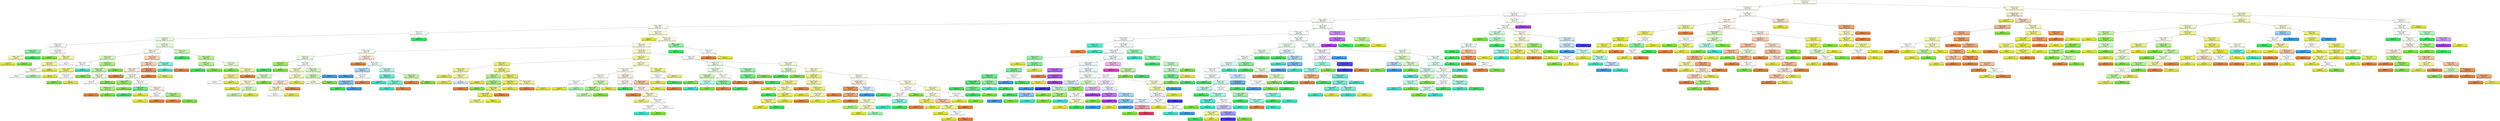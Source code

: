 digraph Tree {
node [shape=box, style="filled, rounded", color="black", fontname=helvetica] ;
edge [fontname=helvetica] ;
0 [label="CCTV_num <= 2.5\ngini = 0.831\nsamples = 907\nvalue = [231, 374, 272, 226, 141, 104, 30, 49, 12, 4]", fillcolor="#fcfdee"] ;
1 [label="police_value <= 0.5\ngini = 0.844\nsamples = 699\nvalue = [149, 240, 211, 211, 132, 86, 30, 47, 12, 4]", fillcolor="#fefef9"] ;
0 -> 1 [labeldistance=2.5, labelangle=45, headlabel="True"] ;
2 [label="CCTV_num <= 1.5\ngini = 0.847\nsamples = 601\nvalue = [96, 184, 182, 207, 127, 86, 30, 47, 12, 4]", fillcolor="#f9fefa"] ;
1 -> 2 ;
3 [label="floating <= 2425.0\ngini = 0.844\nsamples = 549\nvalue = [88, 169, 167, 195, 116, 78, 27, 34, 12, 4]", fillcolor="#f8fef9"] ;
2 -> 3 ;
4 [label="floating <= 605.0\ngini = 0.787\nsamples = 283\nvalue = [78, 132, 106, 95, 32, 17, 0, 0, 0, 0]", fillcolor="#fdfdf0"] ;
3 -> 4 ;
5 [label="resident <= 45.0\ngini = 0.76\nsamples = 90\nvalue = [22, 25, 45, 46, 12, 0, 0, 0, 0, 0]", fillcolor="#fdfffd"] ;
4 -> 5 ;
6 [label="resident <= 5.0\ngini = 0.767\nsamples = 77\nvalue = [22, 25, 45, 27, 12, 0, 0, 0, 0, 0]", fillcolor="#e8fadd"] ;
5 -> 6 ;
7 [label="floating <= 270.0\ngini = 0.68\nsamples = 22\nvalue = [0, 13, 11, 14, 1, 0, 0, 0, 0, 0]", fillcolor="#f7fef9"] ;
6 -> 7 ;
8 [label="floating <= 250.0\ngini = 0.498\nsamples = 7\nvalue = [0, 3, 2, 10, 0, 0, 0, 0, 0, 0]", fillcolor="#8cf0a1"] ;
7 -> 8 ;
9 [label="floating <= 225.0\ngini = 0.48\nsamples = 4\nvalue = [0, 3, 2, 0, 0, 0, 0, 0, 0, 0]", fillcolor="#f5f6bd"] ;
8 -> 9 ;
10 [label="gini = 0.0\nsamples = 2\nvalue = [0, 3, 0, 0, 0, 0, 0, 0, 0, 0]", fillcolor="#e2e539"] ;
9 -> 10 ;
11 [label="gini = 0.0\nsamples = 2\nvalue = [0, 0, 2, 0, 0, 0, 0, 0, 0, 0]", fillcolor="#7be539"] ;
9 -> 11 ;
12 [label="gini = 0.0\nsamples = 3\nvalue = [0, 0, 0, 10, 0, 0, 0, 0, 0, 0]", fillcolor="#39e55e"] ;
8 -> 12 ;
13 [label="floating <= 290.0\ngini = 0.656\nsamples = 15\nvalue = [0, 10, 9, 4, 1, 0, 0, 0, 0, 0]", fillcolor="#fdfdf2"] ;
7 -> 13 ;
14 [label="gini = 0.0\nsamples = 3\nvalue = [0, 0, 5, 0, 0, 0, 0, 0, 0, 0]", fillcolor="#7be539"] ;
13 -> 14 ;
15 [label="floating <= 350.0\ngini = 0.632\nsamples = 12\nvalue = [0, 10, 4, 4, 1, 0, 0, 0, 0, 0]", fillcolor="#f3f5b0"] ;
13 -> 15 ;
16 [label="floating <= 325.0\ngini = 0.567\nsamples = 10\nvalue = [0, 10, 3, 4, 0, 0, 0, 0, 0, 0]", fillcolor="#f2f3a4"] ;
15 -> 16 ;
17 [label="floating <= 310.0\ngini = 0.653\nsamples = 8\nvalue = [0, 5, 3, 4, 0, 0, 0, 0, 0, 0]", fillcolor="#fbfce6"] ;
16 -> 17 ;
18 [label="gini = 0.5\nsamples = 4\nvalue = [0, 3, 3, 0, 0, 0, 0, 0, 0, 0]", fillcolor="#ffffff"] ;
17 -> 18 ;
19 [label="gini = 0.444\nsamples = 4\nvalue = [0, 2, 0, 4, 0, 0, 0, 0, 0, 0]", fillcolor="#9cf2ae"] ;
17 -> 19 ;
20 [label="gini = 0.0\nsamples = 2\nvalue = [0, 5, 0, 0, 0, 0, 0, 0, 0, 0]", fillcolor="#e2e539"] ;
16 -> 20 ;
21 [label="gini = 0.5\nsamples = 2\nvalue = [0, 0, 1, 0, 1, 0, 0, 0, 0, 0]", fillcolor="#ffffff"] ;
15 -> 21 ;
22 [label="floating <= 525.0\ngini = 0.755\nsamples = 55\nvalue = [22, 12, 34, 13, 11, 0, 0, 0, 0, 0]", fillcolor="#e8fbdd"] ;
6 -> 22 ;
23 [label="floating <= 235.0\ngini = 0.756\nsamples = 38\nvalue = [21, 9, 19, 5, 11, 0, 0, 0, 0, 0]", fillcolor="#fefaf6"] ;
22 -> 23 ;
24 [label="resident <= 15.0\ngini = 0.621\nsamples = 13\nvalue = [0, 3, 11, 1, 6, 0, 0, 0, 0, 0]", fillcolor="#d3f6bd"] ;
23 -> 24 ;
25 [label="floating <= 215.0\ngini = 0.612\nsamples = 4\nvalue = [0, 3, 1, 0, 3, 0, 0, 0, 0, 0]", fillcolor="#ffffff"] ;
24 -> 25 ;
26 [label="floating <= 190.0\ngini = 0.375\nsamples = 3\nvalue = [0, 3, 1, 0, 0, 0, 0, 0, 0, 0]", fillcolor="#ecee7b"] ;
25 -> 26 ;
27 [label="gini = 0.0\nsamples = 1\nvalue = [0, 2, 0, 0, 0, 0, 0, 0, 0, 0]", fillcolor="#e2e539"] ;
26 -> 27 ;
28 [label="floating <= 205.0\ngini = 0.5\nsamples = 2\nvalue = [0, 1, 1, 0, 0, 0, 0, 0, 0, 0]", fillcolor="#ffffff"] ;
26 -> 28 ;
29 [label="gini = 0.0\nsamples = 1\nvalue = [0, 0, 1, 0, 0, 0, 0, 0, 0, 0]", fillcolor="#7be539"] ;
28 -> 29 ;
30 [label="gini = 0.0\nsamples = 1\nvalue = [0, 1, 0, 0, 0, 0, 0, 0, 0, 0]", fillcolor="#e2e539"] ;
28 -> 30 ;
31 [label="gini = 0.0\nsamples = 1\nvalue = [0, 0, 0, 0, 3, 0, 0, 0, 0, 0]", fillcolor="#39e5c5"] ;
25 -> 31 ;
32 [label="resident <= 25.0\ngini = 0.439\nsamples = 9\nvalue = [0, 0, 10, 1, 3, 0, 0, 0, 0, 0]", fillcolor="#abee81"] ;
24 -> 32 ;
33 [label="floating <= 185.0\ngini = 0.512\nsamples = 8\nvalue = [0, 0, 7, 1, 3, 0, 0, 0, 0, 0]", fillcolor="#bdf29c"] ;
32 -> 33 ;
34 [label="gini = 0.0\nsamples = 1\nvalue = [0, 0, 3, 0, 0, 0, 0, 0, 0, 0]", fillcolor="#7be539"] ;
33 -> 34 ;
35 [label="floating <= 210.0\ngini = 0.594\nsamples = 7\nvalue = [0, 0, 4, 1, 3, 0, 0, 0, 0, 0]", fillcolor="#e5fad7"] ;
33 -> 35 ;
36 [label="gini = 0.612\nsamples = 6\nvalue = [0, 0, 3, 1, 3, 0, 0, 0, 0, 0]", fillcolor="#ffffff"] ;
35 -> 36 ;
37 [label="gini = 0.0\nsamples = 1\nvalue = [0, 0, 1, 0, 0, 0, 0, 0, 0, 0]", fillcolor="#7be539"] ;
35 -> 37 ;
38 [label="gini = 0.0\nsamples = 1\nvalue = [0, 0, 3, 0, 0, 0, 0, 0, 0, 0]", fillcolor="#7be539"] ;
32 -> 38 ;
39 [label="floating <= 345.0\ngini = 0.699\nsamples = 25\nvalue = [21, 6, 8, 4, 5, 0, 0, 0, 0, 0]", fillcolor="#f6d2b8"] ;
23 -> 39 ;
40 [label="resident <= 35.0\ngini = 0.652\nsamples = 21\nvalue = [19, 6, 8, 4, 0, 0, 0, 0, 0, 0]", fillcolor="#f5cfb4"] ;
39 -> 40 ;
41 [label="floating <= 265.0\ngini = 0.712\nsamples = 18\nvalue = [11, 5, 8, 4, 0, 0, 0, 0, 0, 0]", fillcolor="#fbece1"] ;
40 -> 41 ;
42 [label="gini = 0.0\nsamples = 2\nvalue = [5, 0, 0, 0, 0, 0, 0, 0, 0, 0]", fillcolor="#e58139"] ;
41 -> 42 ;
43 [label="floating <= 290.0\ngini = 0.733\nsamples = 16\nvalue = [6, 5, 8, 4, 0, 0, 0, 0, 0, 0]", fillcolor="#effce8"] ;
41 -> 43 ;
44 [label="floating <= 275.0\ngini = 0.278\nsamples = 6\nvalue = [1, 0, 5, 0, 0, 0, 0, 0, 0, 0]", fillcolor="#95ea61"] ;
43 -> 44 ;
45 [label="resident <= 15.0\ngini = 0.375\nsamples = 4\nvalue = [1, 0, 3, 0, 0, 0, 0, 0, 0, 0]", fillcolor="#a7ee7b"] ;
44 -> 45 ;
46 [label="gini = 0.0\nsamples = 1\nvalue = [1, 0, 0, 0, 0, 0, 0, 0, 0, 0]", fillcolor="#e58139"] ;
45 -> 46 ;
47 [label="gini = 0.0\nsamples = 3\nvalue = [0, 0, 3, 0, 0, 0, 0, 0, 0, 0]", fillcolor="#7be539"] ;
45 -> 47 ;
48 [label="gini = 0.0\nsamples = 2\nvalue = [0, 0, 2, 0, 0, 0, 0, 0, 0, 0]", fillcolor="#7be539"] ;
44 -> 48 ;
49 [label="resident <= 15.0\ngini = 0.74\nsamples = 10\nvalue = [5, 5, 3, 4, 0, 0, 0, 0, 0, 0]", fillcolor="#ffffff"] ;
43 -> 49 ;
50 [label="floating <= 305.0\ngini = 0.32\nsamples = 3\nvalue = [0, 1, 0, 4, 0, 0, 0, 0, 0, 0]", fillcolor="#6aec86"] ;
49 -> 50 ;
51 [label="gini = 0.0\nsamples = 2\nvalue = [0, 0, 0, 4, 0, 0, 0, 0, 0, 0]", fillcolor="#39e55e"] ;
50 -> 51 ;
52 [label="gini = 0.0\nsamples = 1\nvalue = [0, 1, 0, 0, 0, 0, 0, 0, 0, 0]", fillcolor="#e2e539"] ;
50 -> 52 ;
53 [label="resident <= 25.0\ngini = 0.653\nsamples = 7\nvalue = [5, 4, 3, 0, 0, 0, 0, 0, 0, 0]", fillcolor="#fcefe6"] ;
49 -> 53 ;
54 [label="floating <= 315.0\ngini = 0.5\nsamples = 4\nvalue = [4, 4, 0, 0, 0, 0, 0, 0, 0, 0]", fillcolor="#ffffff"] ;
53 -> 54 ;
55 [label="gini = 0.0\nsamples = 2\nvalue = [0, 4, 0, 0, 0, 0, 0, 0, 0, 0]", fillcolor="#e2e539"] ;
54 -> 55 ;
56 [label="gini = 0.0\nsamples = 2\nvalue = [4, 0, 0, 0, 0, 0, 0, 0, 0, 0]", fillcolor="#e58139"] ;
54 -> 56 ;
57 [label="floating <= 315.0\ngini = 0.375\nsamples = 3\nvalue = [1, 0, 3, 0, 0, 0, 0, 0, 0, 0]", fillcolor="#a7ee7b"] ;
53 -> 57 ;
58 [label="gini = 0.0\nsamples = 1\nvalue = [1, 0, 0, 0, 0, 0, 0, 0, 0, 0]", fillcolor="#e58139"] ;
57 -> 58 ;
59 [label="gini = 0.0\nsamples = 2\nvalue = [0, 0, 3, 0, 0, 0, 0, 0, 0, 0]", fillcolor="#7be539"] ;
57 -> 59 ;
60 [label="floating <= 295.0\ngini = 0.198\nsamples = 3\nvalue = [8, 1, 0, 0, 0, 0, 0, 0, 0, 0]", fillcolor="#e89152"] ;
40 -> 60 ;
61 [label="gini = 0.0\nsamples = 2\nvalue = [8, 0, 0, 0, 0, 0, 0, 0, 0, 0]", fillcolor="#e58139"] ;
60 -> 61 ;
62 [label="gini = 0.0\nsamples = 1\nvalue = [0, 1, 0, 0, 0, 0, 0, 0, 0, 0]", fillcolor="#e2e539"] ;
60 -> 62 ;
63 [label="floating <= 440.0\ngini = 0.408\nsamples = 4\nvalue = [2, 0, 0, 0, 5, 0, 0, 0, 0, 0]", fillcolor="#88efdc"] ;
39 -> 63 ;
64 [label="gini = 0.0\nsamples = 3\nvalue = [0, 0, 0, 0, 5, 0, 0, 0, 0, 0]", fillcolor="#39e5c5"] ;
63 -> 64 ;
65 [label="gini = 0.0\nsamples = 1\nvalue = [2, 0, 0, 0, 0, 0, 0, 0, 0, 0]", fillcolor="#e58139"] ;
63 -> 65 ;
66 [label="floating <= 535.0\ngini = 0.59\nsamples = 17\nvalue = [1, 3, 15, 8, 0, 0, 0, 0, 0, 0]", fillcolor="#cef5b6"] ;
22 -> 66 ;
67 [label="gini = 0.0\nsamples = 3\nvalue = [0, 0, 0, 3, 0, 0, 0, 0, 0, 0]", fillcolor="#39e55e"] ;
66 -> 67 ;
68 [label="floating <= 550.0\ngini = 0.549\nsamples = 14\nvalue = [1, 3, 15, 5, 0, 0, 0, 0, 0, 0]", fillcolor="#baf197"] ;
66 -> 68 ;
69 [label="resident <= 25.0\ngini = 0.43\nsamples = 7\nvalue = [0, 0, 11, 5, 0, 0, 0, 0, 0, 0]", fillcolor="#b7f193"] ;
68 -> 69 ;
70 [label="gini = 0.0\nsamples = 3\nvalue = [0, 0, 0, 5, 0, 0, 0, 0, 0, 0]", fillcolor="#39e55e"] ;
69 -> 70 ;
71 [label="gini = 0.0\nsamples = 4\nvalue = [0, 0, 11, 0, 0, 0, 0, 0, 0, 0]", fillcolor="#7be539"] ;
69 -> 71 ;
72 [label="resident <= 15.0\ngini = 0.594\nsamples = 7\nvalue = [1, 3, 4, 0, 0, 0, 0, 0, 0, 0]", fillcolor="#e5fad7"] ;
68 -> 72 ;
73 [label="gini = 0.0\nsamples = 3\nvalue = [0, 0, 3, 0, 0, 0, 0, 0, 0, 0]", fillcolor="#7be539"] ;
72 -> 73 ;
74 [label="resident <= 35.0\ngini = 0.56\nsamples = 4\nvalue = [1, 3, 1, 0, 0, 0, 0, 0, 0, 0]", fillcolor="#f0f29c"] ;
72 -> 74 ;
75 [label="resident <= 25.0\ngini = 0.375\nsamples = 3\nvalue = [0, 3, 1, 0, 0, 0, 0, 0, 0, 0]", fillcolor="#ecee7b"] ;
74 -> 75 ;
76 [label="gini = 0.5\nsamples = 2\nvalue = [0, 1, 1, 0, 0, 0, 0, 0, 0, 0]", fillcolor="#ffffff"] ;
75 -> 76 ;
77 [label="gini = 0.0\nsamples = 1\nvalue = [0, 2, 0, 0, 0, 0, 0, 0, 0, 0]", fillcolor="#e2e539"] ;
75 -> 77 ;
78 [label="gini = 0.0\nsamples = 1\nvalue = [1, 0, 0, 0, 0, 0, 0, 0, 0, 0]", fillcolor="#e58139"] ;
74 -> 78 ;
79 [label="gini = 0.0\nsamples = 13\nvalue = [0, 0, 0, 19, 0, 0, 0, 0, 0, 0]", fillcolor="#39e55e"] ;
5 -> 79 ;
80 [label="floating <= 625.0\ngini = 0.777\nsamples = 193\nvalue = [56, 107, 61, 49, 20, 17, 0, 0, 0, 0]", fillcolor="#fafada"] ;
4 -> 80 ;
81 [label="gini = 0.0\nsamples = 5\nvalue = [0, 8, 0, 0, 0, 0, 0, 0, 0, 0]", fillcolor="#e2e539"] ;
80 -> 81 ;
82 [label="CCTV_num <= 0.5\ngini = 0.783\nsamples = 188\nvalue = [56, 99, 61, 49, 20, 17, 0, 0, 0, 0]", fillcolor="#fafbe0"] ;
80 -> 82 ;
83 [label="floating <= 745.0\ngini = 0.782\nsamples = 180\nvalue = [54, 97, 61, 42, 20, 17, 0, 0, 0, 0]", fillcolor="#fafbe0"] ;
82 -> 83 ;
84 [label="floating <= 695.0\ngini = 0.786\nsamples = 49\nvalue = [20, 14, 22, 3, 9, 8, 0, 0, 0, 0]", fillcolor="#fafef8"] ;
83 -> 84 ;
85 [label="resident <= 15.0\ngini = 0.671\nsamples = 30\nvalue = [5, 14, 18, 2, 0, 2, 0, 0, 0, 0]", fillcolor="#ebfbe2"] ;
84 -> 85 ;
86 [label="floating <= 650.0\ngini = 0.32\nsamples = 3\nvalue = [0, 0, 4, 1, 0, 0, 0, 0, 0, 0]", fillcolor="#9cec6a"] ;
85 -> 86 ;
87 [label="gini = 0.0\nsamples = 1\nvalue = [0, 0, 0, 1, 0, 0, 0, 0, 0, 0]", fillcolor="#39e55e"] ;
86 -> 87 ;
88 [label="gini = 0.0\nsamples = 2\nvalue = [0, 0, 4, 0, 0, 0, 0, 0, 0, 0]", fillcolor="#7be539"] ;
86 -> 88 ;
89 [label="floating <= 685.0\ngini = 0.674\nsamples = 27\nvalue = [5, 14, 14, 1, 0, 2, 0, 0, 0, 0]", fillcolor="#ffffff"] ;
85 -> 89 ;
90 [label="floating <= 650.0\ngini = 0.637\nsamples = 17\nvalue = [5, 9, 5, 0, 0, 0, 0, 0, 0, 0]", fillcolor="#f7f8c6"] ;
89 -> 90 ;
91 [label="floating <= 635.0\ngini = 0.568\nsamples = 9\nvalue = [1, 3, 5, 0, 0, 0, 0, 0, 0, 0]", fillcolor="#d3f6bd"] ;
90 -> 91 ;
92 [label="resident <= 35.0\ngini = 0.611\nsamples = 6\nvalue = [1, 3, 2, 0, 0, 0, 0, 0, 0, 0]", fillcolor="#f8f8ce"] ;
91 -> 92 ;
93 [label="gini = 0.0\nsamples = 2\nvalue = [0, 2, 0, 0, 0, 0, 0, 0, 0, 0]", fillcolor="#e2e539"] ;
92 -> 93 ;
94 [label="resident <= 45.0\ngini = 0.625\nsamples = 4\nvalue = [1, 1, 2, 0, 0, 0, 0, 0, 0, 0]", fillcolor="#d3f6bd"] ;
92 -> 94 ;
95 [label="gini = 0.444\nsamples = 3\nvalue = [1, 0, 2, 0, 0, 0, 0, 0, 0, 0]", fillcolor="#bdf29c"] ;
94 -> 95 ;
96 [label="gini = 0.0\nsamples = 1\nvalue = [0, 1, 0, 0, 0, 0, 0, 0, 0, 0]", fillcolor="#e2e539"] ;
94 -> 96 ;
97 [label="gini = 0.0\nsamples = 3\nvalue = [0, 0, 3, 0, 0, 0, 0, 0, 0, 0]", fillcolor="#7be539"] ;
91 -> 97 ;
98 [label="resident <= 50.0\ngini = 0.48\nsamples = 8\nvalue = [4, 6, 0, 0, 0, 0, 0, 0, 0, 0]", fillcolor="#f5f6bd"] ;
90 -> 98 ;
99 [label="resident <= 30.0\ngini = 0.49\nsamples = 6\nvalue = [4, 3, 0, 0, 0, 0, 0, 0, 0, 0]", fillcolor="#f8e0ce"] ;
98 -> 99 ;
100 [label="floating <= 665.0\ngini = 0.48\nsamples = 4\nvalue = [2, 3, 0, 0, 0, 0, 0, 0, 0, 0]", fillcolor="#f5f6bd"] ;
99 -> 100 ;
101 [label="gini = 0.5\nsamples = 3\nvalue = [2, 2, 0, 0, 0, 0, 0, 0, 0, 0]", fillcolor="#ffffff"] ;
100 -> 101 ;
102 [label="gini = 0.0\nsamples = 1\nvalue = [0, 1, 0, 0, 0, 0, 0, 0, 0, 0]", fillcolor="#e2e539"] ;
100 -> 102 ;
103 [label="gini = 0.0\nsamples = 2\nvalue = [2, 0, 0, 0, 0, 0, 0, 0, 0, 0]", fillcolor="#e58139"] ;
99 -> 103 ;
104 [label="gini = 0.0\nsamples = 2\nvalue = [0, 3, 0, 0, 0, 0, 0, 0, 0, 0]", fillcolor="#e2e539"] ;
98 -> 104 ;
105 [label="resident <= 50.0\ngini = 0.616\nsamples = 10\nvalue = [0, 5, 9, 1, 0, 2, 0, 0, 0, 0]", fillcolor="#d3f6bd"] ;
89 -> 105 ;
106 [label="resident <= 25.0\ngini = 0.524\nsamples = 8\nvalue = [0, 5, 9, 1, 0, 0, 0, 0, 0, 0]", fillcolor="#caf5b0"] ;
105 -> 106 ;
107 [label="gini = 0.58\nsamples = 5\nvalue = [0, 5, 4, 1, 0, 0, 0, 0, 0, 0]", fillcolor="#fafbde"] ;
106 -> 107 ;
108 [label="gini = 0.0\nsamples = 3\nvalue = [0, 0, 5, 0, 0, 0, 0, 0, 0, 0]", fillcolor="#7be539"] ;
106 -> 108 ;
109 [label="gini = 0.0\nsamples = 2\nvalue = [0, 0, 0, 0, 0, 2, 0, 0, 0, 0]", fillcolor="#399de5"] ;
105 -> 109 ;
110 [label="floating <= 705.0\ngini = 0.707\nsamples = 19\nvalue = [15, 0, 4, 1, 9, 6, 0, 0, 0, 0]", fillcolor="#f9e2d1"] ;
84 -> 110 ;
111 [label="gini = 0.0\nsamples = 5\nvalue = [8, 0, 0, 0, 0, 0, 0, 0, 0, 0]", fillcolor="#e58139"] ;
110 -> 111 ;
112 [label="resident <= 25.0\ngini = 0.749\nsamples = 14\nvalue = [7, 0, 4, 1, 9, 6, 0, 0, 0, 0]", fillcolor="#ebfcf9"] ;
110 -> 112 ;
113 [label="resident <= 15.0\ngini = 0.54\nsamples = 6\nvalue = [3, 0, 0, 1, 0, 6, 0, 0, 0, 0]", fillcolor="#aad5f4"] ;
112 -> 113 ;
114 [label="gini = 0.0\nsamples = 2\nvalue = [0, 0, 0, 0, 0, 3, 0, 0, 0, 0]", fillcolor="#399de5"] ;
113 -> 114 ;
115 [label="floating <= 735.0\ngini = 0.612\nsamples = 4\nvalue = [3, 0, 0, 1, 0, 3, 0, 0, 0, 0]", fillcolor="#ffffff"] ;
113 -> 115 ;
116 [label="floating <= 720.0\ngini = 0.375\nsamples = 3\nvalue = [0, 0, 0, 1, 0, 3, 0, 0, 0, 0]", fillcolor="#7bbeee"] ;
115 -> 116 ;
117 [label="gini = 0.0\nsamples = 1\nvalue = [0, 0, 0, 1, 0, 0, 0, 0, 0, 0]", fillcolor="#39e55e"] ;
116 -> 117 ;
118 [label="gini = 0.0\nsamples = 2\nvalue = [0, 0, 0, 0, 0, 3, 0, 0, 0, 0]", fillcolor="#399de5"] ;
116 -> 118 ;
119 [label="gini = 0.0\nsamples = 1\nvalue = [3, 0, 0, 0, 0, 0, 0, 0, 0, 0]", fillcolor="#e58139"] ;
115 -> 119 ;
120 [label="resident <= 50.0\ngini = 0.609\nsamples = 8\nvalue = [4, 0, 4, 0, 9, 0, 0, 0, 0, 0]", fillcolor="#b3f5e9"] ;
112 -> 120 ;
121 [label="resident <= 35.0\ngini = 0.298\nsamples = 5\nvalue = [2, 0, 0, 0, 9, 0, 0, 0, 0, 0]", fillcolor="#65ebd2"] ;
120 -> 121 ;
122 [label="gini = 0.0\nsamples = 1\nvalue = [0, 0, 0, 0, 2, 0, 0, 0, 0, 0]", fillcolor="#39e5c5"] ;
121 -> 122 ;
123 [label="floating <= 720.0\ngini = 0.346\nsamples = 4\nvalue = [2, 0, 0, 0, 7, 0, 0, 0, 0, 0]", fillcolor="#72ecd6"] ;
121 -> 123 ;
124 [label="gini = 0.0\nsamples = 3\nvalue = [0, 0, 0, 0, 7, 0, 0, 0, 0, 0]", fillcolor="#39e5c5"] ;
123 -> 124 ;
125 [label="gini = 0.0\nsamples = 1\nvalue = [2, 0, 0, 0, 0, 0, 0, 0, 0, 0]", fillcolor="#e58139"] ;
123 -> 125 ;
126 [label="floating <= 725.0\ngini = 0.444\nsamples = 3\nvalue = [2, 0, 4, 0, 0, 0, 0, 0, 0, 0]", fillcolor="#bdf29c"] ;
120 -> 126 ;
127 [label="gini = 0.0\nsamples = 1\nvalue = [2, 0, 0, 0, 0, 0, 0, 0, 0, 0]", fillcolor="#e58139"] ;
126 -> 127 ;
128 [label="gini = 0.0\nsamples = 2\nvalue = [0, 0, 4, 0, 0, 0, 0, 0, 0, 0]", fillcolor="#7be539"] ;
126 -> 128 ;
129 [label="floating <= 865.0\ngini = 0.756\nsamples = 131\nvalue = [34, 83, 39, 39, 11, 9, 0, 0, 0, 0]", fillcolor="#f8f8ce"] ;
83 -> 129 ;
130 [label="resident <= 35.0\ngini = 0.643\nsamples = 57\nvalue = [14, 48, 11, 8, 2, 4, 0, 0, 0, 0]", fillcolor="#f1f3a3"] ;
129 -> 130 ;
131 [label="floating <= 775.0\ngini = 0.475\nsamples = 26\nvalue = [4, 29, 4, 0, 1, 3, 0, 0, 0, 0]", fillcolor="#ebed79"] ;
130 -> 131 ;
132 [label="floating <= 760.0\ngini = 0.486\nsamples = 8\nvalue = [0, 8, 0, 0, 1, 3, 0, 0, 0, 0]", fillcolor="#eff191"] ;
131 -> 132 ;
133 [label="gini = 0.0\nsamples = 1\nvalue = [0, 2, 0, 0, 0, 0, 0, 0, 0, 0]", fillcolor="#e2e539"] ;
132 -> 133 ;
134 [label="resident <= 20.0\ngini = 0.54\nsamples = 7\nvalue = [0, 6, 0, 0, 1, 3, 0, 0, 0, 0]", fillcolor="#f3f4aa"] ;
132 -> 134 ;
135 [label="gini = 0.0\nsamples = 2\nvalue = [0, 4, 0, 0, 0, 0, 0, 0, 0, 0]", fillcolor="#e2e539"] ;
134 -> 135 ;
136 [label="gini = 0.611\nsamples = 5\nvalue = [0, 2, 0, 0, 1, 3, 0, 0, 0, 0]", fillcolor="#cee6f8"] ;
134 -> 136 ;
137 [label="resident <= 15.0\ngini = 0.438\nsamples = 18\nvalue = [4, 21, 4, 0, 0, 0, 0, 0, 0, 0]", fillcolor="#ebed78"] ;
131 -> 137 ;
138 [label="resident <= 5.0\ngini = 0.5\nsamples = 4\nvalue = [1, 1, 4, 0, 0, 0, 0, 0, 0, 0]", fillcolor="#b0ef88"] ;
137 -> 138 ;
139 [label="gini = 0.0\nsamples = 1\nvalue = [0, 1, 0, 0, 0, 0, 0, 0, 0, 0]", fillcolor="#e2e539"] ;
138 -> 139 ;
140 [label="floating <= 805.0\ngini = 0.32\nsamples = 3\nvalue = [1, 0, 4, 0, 0, 0, 0, 0, 0, 0]", fillcolor="#9cec6a"] ;
138 -> 140 ;
141 [label="gini = 0.0\nsamples = 1\nvalue = [1, 0, 0, 0, 0, 0, 0, 0, 0, 0]", fillcolor="#e58139"] ;
140 -> 141 ;
142 [label="gini = 0.0\nsamples = 2\nvalue = [0, 0, 4, 0, 0, 0, 0, 0, 0, 0]", fillcolor="#7be539"] ;
140 -> 142 ;
143 [label="resident <= 25.0\ngini = 0.227\nsamples = 14\nvalue = [3, 20, 0, 0, 0, 0, 0, 0, 0, 0]", fillcolor="#e6e957"] ;
137 -> 143 ;
144 [label="floating <= 825.0\ngini = 0.18\nsamples = 12\nvalue = [2, 18, 0, 0, 0, 0, 0, 0, 0, 0]", fillcolor="#e5e84f"] ;
143 -> 144 ;
145 [label="floating <= 815.0\ngini = 0.346\nsamples = 7\nvalue = [2, 7, 0, 0, 0, 0, 0, 0, 0, 0]", fillcolor="#eaec72"] ;
144 -> 145 ;
146 [label="floating <= 800.0\ngini = 0.219\nsamples = 6\nvalue = [1, 7, 0, 0, 0, 0, 0, 0, 0, 0]", fillcolor="#e6e955"] ;
145 -> 146 ;
147 [label="gini = 0.375\nsamples = 4\nvalue = [1, 3, 0, 0, 0, 0, 0, 0, 0, 0]", fillcolor="#ecee7b"] ;
146 -> 147 ;
148 [label="gini = 0.0\nsamples = 2\nvalue = [0, 4, 0, 0, 0, 0, 0, 0, 0, 0]", fillcolor="#e2e539"] ;
146 -> 148 ;
149 [label="gini = 0.0\nsamples = 1\nvalue = [1, 0, 0, 0, 0, 0, 0, 0, 0, 0]", fillcolor="#e58139"] ;
145 -> 149 ;
150 [label="gini = 0.0\nsamples = 5\nvalue = [0, 11, 0, 0, 0, 0, 0, 0, 0, 0]", fillcolor="#e2e539"] ;
144 -> 150 ;
151 [label="floating <= 855.0\ngini = 0.444\nsamples = 2\nvalue = [1, 2, 0, 0, 0, 0, 0, 0, 0, 0]", fillcolor="#f0f29c"] ;
143 -> 151 ;
152 [label="gini = 0.0\nsamples = 1\nvalue = [1, 0, 0, 0, 0, 0, 0, 0, 0, 0]", fillcolor="#e58139"] ;
151 -> 152 ;
153 [label="gini = 0.0\nsamples = 1\nvalue = [0, 2, 0, 0, 0, 0, 0, 0, 0, 0]", fillcolor="#e2e539"] ;
151 -> 153 ;
154 [label="resident <= 65.0\ngini = 0.728\nsamples = 31\nvalue = [10, 19, 7, 8, 1, 1, 0, 0, 0, 0]", fillcolor="#f8f8ce"] ;
130 -> 154 ;
155 [label="resident <= 45.0\ngini = 0.741\nsamples = 25\nvalue = [10, 13, 7, 6, 1, 0, 0, 0, 0, 0]", fillcolor="#fcfce9"] ;
154 -> 155 ;
156 [label="floating <= 770.0\ngini = 0.709\nsamples = 13\nvalue = [2, 7, 6, 4, 0, 0, 0, 0, 0, 0]", fillcolor="#fdfdf0"] ;
155 -> 156 ;
157 [label="floating <= 755.0\ngini = 0.5\nsamples = 5\nvalue = [0, 4, 0, 4, 0, 0, 0, 0, 0, 0]", fillcolor="#ffffff"] ;
156 -> 157 ;
158 [label="gini = 0.0\nsamples = 1\nvalue = [0, 2, 0, 0, 0, 0, 0, 0, 0, 0]", fillcolor="#e2e539"] ;
157 -> 158 ;
159 [label="gini = 0.444\nsamples = 4\nvalue = [0, 2, 0, 4, 0, 0, 0, 0, 0, 0]", fillcolor="#9cf2ae"] ;
157 -> 159 ;
160 [label="floating <= 845.0\ngini = 0.595\nsamples = 8\nvalue = [2, 3, 6, 0, 0, 0, 0, 0, 0, 0]", fillcolor="#cef5b5"] ;
156 -> 160 ;
161 [label="floating <= 805.0\ngini = 0.375\nsamples = 6\nvalue = [2, 0, 6, 0, 0, 0, 0, 0, 0, 0]", fillcolor="#a7ee7b"] ;
160 -> 161 ;
162 [label="gini = 0.444\nsamples = 5\nvalue = [2, 0, 4, 0, 0, 0, 0, 0, 0, 0]", fillcolor="#bdf29c"] ;
161 -> 162 ;
163 [label="gini = 0.0\nsamples = 1\nvalue = [0, 0, 2, 0, 0, 0, 0, 0, 0, 0]", fillcolor="#7be539"] ;
161 -> 163 ;
164 [label="gini = 0.0\nsamples = 2\nvalue = [0, 3, 0, 0, 0, 0, 0, 0, 0, 0]", fillcolor="#e2e539"] ;
160 -> 164 ;
165 [label="resident <= 55.0\ngini = 0.673\nsamples = 12\nvalue = [8, 6, 1, 2, 1, 0, 0, 0, 0, 0]", fillcolor="#fbeade"] ;
155 -> 165 ;
166 [label="floating <= 785.0\ngini = 0.702\nsamples = 10\nvalue = [6, 5, 1, 2, 1, 0, 0, 0, 0, 0]", fillcolor="#fcf2eb"] ;
165 -> 166 ;
167 [label="gini = 0.0\nsamples = 2\nvalue = [0, 0, 0, 2, 0, 0, 0, 0, 0, 0]", fillcolor="#39e55e"] ;
166 -> 167 ;
168 [label="floating <= 800.0\ngini = 0.627\nsamples = 8\nvalue = [6, 5, 1, 0, 1, 0, 0, 0, 0, 0]", fillcolor="#fcefe6"] ;
166 -> 168 ;
169 [label="gini = 0.0\nsamples = 2\nvalue = [3, 0, 0, 0, 0, 0, 0, 0, 0, 0]", fillcolor="#e58139"] ;
168 -> 169 ;
170 [label="floating <= 820.0\ngini = 0.64\nsamples = 6\nvalue = [3, 5, 1, 0, 1, 0, 0, 0, 0, 0]", fillcolor="#f7f8c6"] ;
168 -> 170 ;
171 [label="gini = 0.375\nsamples = 2\nvalue = [1, 3, 0, 0, 0, 0, 0, 0, 0, 0]", fillcolor="#ecee7b"] ;
170 -> 171 ;
172 [label="floating <= 855.0\ngini = 0.722\nsamples = 4\nvalue = [2, 2, 1, 0, 1, 0, 0, 0, 0, 0]", fillcolor="#ffffff"] ;
170 -> 172 ;
173 [label="floating <= 840.0\ngini = 0.5\nsamples = 2\nvalue = [0, 0, 1, 0, 1, 0, 0, 0, 0, 0]", fillcolor="#ffffff"] ;
172 -> 173 ;
174 [label="gini = 0.0\nsamples = 1\nvalue = [0, 0, 0, 0, 1, 0, 0, 0, 0, 0]", fillcolor="#39e5c5"] ;
173 -> 174 ;
175 [label="gini = 0.0\nsamples = 1\nvalue = [0, 0, 1, 0, 0, 0, 0, 0, 0, 0]", fillcolor="#7be539"] ;
173 -> 175 ;
176 [label="gini = 0.5\nsamples = 2\nvalue = [2, 2, 0, 0, 0, 0, 0, 0, 0, 0]", fillcolor="#ffffff"] ;
172 -> 176 ;
177 [label="floating <= 820.0\ngini = 0.444\nsamples = 2\nvalue = [2, 1, 0, 0, 0, 0, 0, 0, 0, 0]", fillcolor="#f2c09c"] ;
165 -> 177 ;
178 [label="gini = 0.0\nsamples = 1\nvalue = [0, 1, 0, 0, 0, 0, 0, 0, 0, 0]", fillcolor="#e2e539"] ;
177 -> 178 ;
179 [label="gini = 0.0\nsamples = 1\nvalue = [2, 0, 0, 0, 0, 0, 0, 0, 0, 0]", fillcolor="#e58139"] ;
177 -> 179 ;
180 [label="floating <= 790.0\ngini = 0.494\nsamples = 6\nvalue = [0, 6, 0, 2, 0, 1, 0, 0, 0, 0]", fillcolor="#eef08e"] ;
154 -> 180 ;
181 [label="floating <= 775.0\ngini = 0.5\nsamples = 3\nvalue = [0, 2, 0, 2, 0, 0, 0, 0, 0, 0]", fillcolor="#ffffff"] ;
180 -> 181 ;
182 [label="gini = 0.0\nsamples = 1\nvalue = [0, 2, 0, 0, 0, 0, 0, 0, 0, 0]", fillcolor="#e2e539"] ;
181 -> 182 ;
183 [label="gini = 0.0\nsamples = 2\nvalue = [0, 0, 0, 2, 0, 0, 0, 0, 0, 0]", fillcolor="#39e55e"] ;
181 -> 183 ;
184 [label="gini = 0.32\nsamples = 3\nvalue = [0, 4, 0, 0, 0, 1, 0, 0, 0, 0]", fillcolor="#e9ec6a"] ;
180 -> 184 ;
185 [label="resident <= 35.0\ngini = 0.788\nsamples = 74\nvalue = [20, 35, 28, 31, 9, 5, 0, 0, 0, 0]", fillcolor="#fefef7"] ;
129 -> 185 ;
186 [label="resident <= 25.0\ngini = 0.7\nsamples = 19\nvalue = [5, 0, 8, 11, 3, 0, 0, 0, 0, 0]", fillcolor="#e0fbe6"] ;
185 -> 186 ;
187 [label="floating <= 1050.0\ngini = 0.735\nsamples = 11\nvalue = [3, 0, 5, 3, 3, 0, 0, 0, 0, 0]", fillcolor="#e7fadb"] ;
186 -> 187 ;
188 [label="floating <= 895.0\ngini = 0.469\nsamples = 6\nvalue = [0, 0, 5, 0, 3, 0, 0, 0, 0, 0]", fillcolor="#caf5b0"] ;
187 -> 188 ;
189 [label="gini = 0.0\nsamples = 2\nvalue = [0, 0, 3, 0, 0, 0, 0, 0, 0, 0]", fillcolor="#7be539"] ;
188 -> 189 ;
190 [label="floating <= 970.0\ngini = 0.48\nsamples = 4\nvalue = [0, 0, 2, 0, 3, 0, 0, 0, 0, 0]", fillcolor="#bdf6ec"] ;
188 -> 190 ;
191 [label="gini = 0.0\nsamples = 2\nvalue = [0, 0, 0, 0, 3, 0, 0, 0, 0, 0]", fillcolor="#39e5c5"] ;
190 -> 191 ;
192 [label="gini = 0.0\nsamples = 2\nvalue = [0, 0, 2, 0, 0, 0, 0, 0, 0, 0]", fillcolor="#7be539"] ;
190 -> 192 ;
193 [label="floating <= 1130.0\ngini = 0.5\nsamples = 5\nvalue = [3, 0, 0, 3, 0, 0, 0, 0, 0, 0]", fillcolor="#ffffff"] ;
187 -> 193 ;
194 [label="floating <= 1100.0\ngini = 0.375\nsamples = 3\nvalue = [1, 0, 0, 3, 0, 0, 0, 0, 0, 0]", fillcolor="#7bee94"] ;
193 -> 194 ;
195 [label="gini = 0.0\nsamples = 1\nvalue = [1, 0, 0, 0, 0, 0, 0, 0, 0, 0]", fillcolor="#e58139"] ;
194 -> 195 ;
196 [label="gini = 0.0\nsamples = 2\nvalue = [0, 0, 0, 3, 0, 0, 0, 0, 0, 0]", fillcolor="#39e55e"] ;
194 -> 196 ;
197 [label="gini = 0.0\nsamples = 2\nvalue = [2, 0, 0, 0, 0, 0, 0, 0, 0, 0]", fillcolor="#e58139"] ;
193 -> 197 ;
198 [label="floating <= 1420.0\ngini = 0.544\nsamples = 8\nvalue = [2, 0, 3, 8, 0, 0, 0, 0, 0, 0]", fillcolor="#9cf2ae"] ;
186 -> 198 ;
199 [label="floating <= 1035.0\ngini = 0.32\nsamples = 6\nvalue = [2, 0, 0, 8, 0, 0, 0, 0, 0, 0]", fillcolor="#6aec86"] ;
198 -> 199 ;
200 [label="gini = 0.0\nsamples = 1\nvalue = [2, 0, 0, 0, 0, 0, 0, 0, 0, 0]", fillcolor="#e58139"] ;
199 -> 200 ;
201 [label="gini = 0.0\nsamples = 5\nvalue = [0, 0, 0, 8, 0, 0, 0, 0, 0, 0]", fillcolor="#39e55e"] ;
199 -> 201 ;
202 [label="gini = 0.0\nsamples = 2\nvalue = [0, 0, 3, 0, 0, 0, 0, 0, 0, 0]", fillcolor="#7be539"] ;
198 -> 202 ;
203 [label="floating <= 1040.0\ngini = 0.773\nsamples = 55\nvalue = [15, 35, 20, 20, 6, 5, 0, 0, 0, 0]", fillcolor="#fafada"] ;
185 -> 203 ;
204 [label="floating <= 995.0\ngini = 0.486\nsamples = 6\nvalue = [0, 0, 7, 5, 0, 0, 0, 0, 0, 0]", fillcolor="#d9f8c6"] ;
203 -> 204 ;
205 [label="gini = 0.0\nsamples = 2\nvalue = [0, 0, 0, 5, 0, 0, 0, 0, 0, 0]", fillcolor="#39e55e"] ;
204 -> 205 ;
206 [label="gini = 0.0\nsamples = 4\nvalue = [0, 0, 7, 0, 0, 0, 0, 0, 0, 0]", fillcolor="#7be539"] ;
204 -> 206 ;
207 [label="resident <= 65.0\ngini = 0.76\nsamples = 49\nvalue = [15, 35, 13, 15, 6, 5, 0, 0, 0, 0]", fillcolor="#f7f8c9"] ;
203 -> 207 ;
208 [label="resident <= 55.0\ngini = 0.449\nsamples = 14\nvalue = [3, 15, 0, 3, 0, 0, 0, 0, 0, 0]", fillcolor="#ecee7b"] ;
207 -> 208 ;
209 [label="floating <= 1065.0\ngini = 0.375\nsamples = 9\nvalue = [0, 9, 0, 3, 0, 0, 0, 0, 0, 0]", fillcolor="#ecee7b"] ;
208 -> 209 ;
210 [label="gini = 0.0\nsamples = 3\nvalue = [0, 4, 0, 0, 0, 0, 0, 0, 0, 0]", fillcolor="#e2e539"] ;
209 -> 210 ;
211 [label="floating <= 1090.0\ngini = 0.469\nsamples = 6\nvalue = [0, 5, 0, 3, 0, 0, 0, 0, 0, 0]", fillcolor="#f3f5b0"] ;
209 -> 211 ;
212 [label="gini = 0.0\nsamples = 2\nvalue = [0, 0, 0, 2, 0, 0, 0, 0, 0, 0]", fillcolor="#39e55e"] ;
211 -> 212 ;
213 [label="resident <= 45.0\ngini = 0.278\nsamples = 4\nvalue = [0, 5, 0, 1, 0, 0, 0, 0, 0, 0]", fillcolor="#e8ea61"] ;
211 -> 213 ;
214 [label="floating <= 1175.0\ngini = 0.375\nsamples = 3\nvalue = [0, 3, 0, 1, 0, 0, 0, 0, 0, 0]", fillcolor="#ecee7b"] ;
213 -> 214 ;
215 [label="gini = 0.0\nsamples = 2\nvalue = [0, 3, 0, 0, 0, 0, 0, 0, 0, 0]", fillcolor="#e2e539"] ;
214 -> 215 ;
216 [label="gini = 0.0\nsamples = 1\nvalue = [0, 0, 0, 1, 0, 0, 0, 0, 0, 0]", fillcolor="#39e55e"] ;
214 -> 216 ;
217 [label="gini = 0.0\nsamples = 1\nvalue = [0, 2, 0, 0, 0, 0, 0, 0, 0, 0]", fillcolor="#e2e539"] ;
213 -> 217 ;
218 [label="floating <= 1105.0\ngini = 0.444\nsamples = 5\nvalue = [3, 6, 0, 0, 0, 0, 0, 0, 0, 0]", fillcolor="#f0f29c"] ;
208 -> 218 ;
219 [label="gini = 0.0\nsamples = 1\nvalue = [1, 0, 0, 0, 0, 0, 0, 0, 0, 0]", fillcolor="#e58139"] ;
218 -> 219 ;
220 [label="floating <= 1125.0\ngini = 0.375\nsamples = 4\nvalue = [2, 6, 0, 0, 0, 0, 0, 0, 0, 0]", fillcolor="#ecee7b"] ;
218 -> 220 ;
221 [label="gini = 0.0\nsamples = 2\nvalue = [0, 3, 0, 0, 0, 0, 0, 0, 0, 0]", fillcolor="#e2e539"] ;
220 -> 221 ;
222 [label="floating <= 1575.0\ngini = 0.48\nsamples = 2\nvalue = [2, 3, 0, 0, 0, 0, 0, 0, 0, 0]", fillcolor="#f5f6bd"] ;
220 -> 222 ;
223 [label="gini = 0.0\nsamples = 1\nvalue = [2, 0, 0, 0, 0, 0, 0, 0, 0, 0]", fillcolor="#e58139"] ;
222 -> 223 ;
224 [label="gini = 0.0\nsamples = 1\nvalue = [0, 3, 0, 0, 0, 0, 0, 0, 0, 0]", fillcolor="#e2e539"] ;
222 -> 224 ;
225 [label="resident <= 75.0\ngini = 0.801\nsamples = 35\nvalue = [12, 20, 13, 12, 6, 5, 0, 0, 0, 0]", fillcolor="#fbfce6"] ;
207 -> 225 ;
226 [label="floating <= 1260.0\ngini = 0.685\nsamples = 10\nvalue = [7, 1, 0, 4, 0, 5, 0, 0, 0, 0]", fillcolor="#fbeade"] ;
225 -> 226 ;
227 [label="floating <= 1115.0\ngini = 0.219\nsamples = 3\nvalue = [7, 1, 0, 0, 0, 0, 0, 0, 0, 0]", fillcolor="#e99355"] ;
226 -> 227 ;
228 [label="gini = 0.0\nsamples = 1\nvalue = [4, 0, 0, 0, 0, 0, 0, 0, 0, 0]", fillcolor="#e58139"] ;
227 -> 228 ;
229 [label="floating <= 1180.0\ngini = 0.375\nsamples = 2\nvalue = [3, 1, 0, 0, 0, 0, 0, 0, 0, 0]", fillcolor="#eeab7b"] ;
227 -> 229 ;
230 [label="gini = 0.0\nsamples = 1\nvalue = [0, 1, 0, 0, 0, 0, 0, 0, 0, 0]", fillcolor="#e2e539"] ;
229 -> 230 ;
231 [label="gini = 0.0\nsamples = 1\nvalue = [3, 0, 0, 0, 0, 0, 0, 0, 0, 0]", fillcolor="#e58139"] ;
229 -> 231 ;
232 [label="floating <= 1425.0\ngini = 0.494\nsamples = 7\nvalue = [0, 0, 0, 4, 0, 5, 0, 0, 0, 0]", fillcolor="#d7ebfa"] ;
226 -> 232 ;
233 [label="gini = 0.0\nsamples = 4\nvalue = [0, 0, 0, 0, 0, 5, 0, 0, 0, 0]", fillcolor="#399de5"] ;
232 -> 233 ;
234 [label="gini = 0.0\nsamples = 3\nvalue = [0, 0, 0, 4, 0, 0, 0, 0, 0, 0]", fillcolor="#39e55e"] ;
232 -> 234 ;
235 [label="resident <= 85.0\ngini = 0.748\nsamples = 25\nvalue = [5, 19, 13, 8, 6, 0, 0, 0, 0, 0]", fillcolor="#fafbe0"] ;
225 -> 235 ;
236 [label="floating <= 2275.0\ngini = 0.744\nsamples = 14\nvalue = [0, 9, 9, 8, 6, 0, 0, 0, 0, 0]", fillcolor="#ffffff"] ;
235 -> 236 ;
237 [label="floating <= 1320.0\ngini = 0.719\nsamples = 12\nvalue = [0, 9, 3, 8, 6, 0, 0, 0, 0, 0]", fillcolor="#fdfef4"] ;
236 -> 237 ;
238 [label="floating <= 1125.0\ngini = 0.648\nsamples = 8\nvalue = [0, 9, 3, 6, 1, 0, 0, 0, 0, 0]", fillcolor="#f8f9d1"] ;
237 -> 238 ;
239 [label="gini = 0.375\nsamples = 2\nvalue = [0, 0, 3, 0, 1, 0, 0, 0, 0, 0]", fillcolor="#a7ee7b"] ;
238 -> 239 ;
240 [label="floating <= 1280.0\ngini = 0.48\nsamples = 6\nvalue = [0, 9, 0, 6, 0, 0, 0, 0, 0, 0]", fillcolor="#f5f6bd"] ;
238 -> 240 ;
241 [label="gini = 0.0\nsamples = 2\nvalue = [0, 6, 0, 0, 0, 0, 0, 0, 0, 0]", fillcolor="#e2e539"] ;
240 -> 241 ;
242 [label="gini = 0.444\nsamples = 4\nvalue = [0, 3, 0, 6, 0, 0, 0, 0, 0, 0]", fillcolor="#9cf2ae"] ;
240 -> 242 ;
243 [label="floating <= 1795.0\ngini = 0.408\nsamples = 4\nvalue = [0, 0, 0, 2, 5, 0, 0, 0, 0, 0]", fillcolor="#88efdc"] ;
237 -> 243 ;
244 [label="gini = 0.0\nsamples = 2\nvalue = [0, 0, 0, 0, 5, 0, 0, 0, 0, 0]", fillcolor="#39e5c5"] ;
243 -> 244 ;
245 [label="gini = 0.0\nsamples = 2\nvalue = [0, 0, 0, 2, 0, 0, 0, 0, 0, 0]", fillcolor="#39e55e"] ;
243 -> 245 ;
246 [label="gini = 0.0\nsamples = 2\nvalue = [0, 0, 6, 0, 0, 0, 0, 0, 0, 0]", fillcolor="#7be539"] ;
236 -> 246 ;
247 [label="resident <= 155.0\ngini = 0.609\nsamples = 11\nvalue = [5, 10, 4, 0, 0, 0, 0, 0, 0, 0]", fillcolor="#f5f6b8"] ;
235 -> 247 ;
248 [label="resident <= 100.0\ngini = 0.496\nsamples = 8\nvalue = [5, 6, 0, 0, 0, 0, 0, 0, 0, 0]", fillcolor="#fafbde"] ;
247 -> 248 ;
249 [label="floating <= 1395.0\ngini = 0.32\nsamples = 3\nvalue = [1, 4, 0, 0, 0, 0, 0, 0, 0, 0]", fillcolor="#e9ec6a"] ;
248 -> 249 ;
250 [label="gini = 0.0\nsamples = 1\nvalue = [1, 0, 0, 0, 0, 0, 0, 0, 0, 0]", fillcolor="#e58139"] ;
249 -> 250 ;
251 [label="gini = 0.0\nsamples = 2\nvalue = [0, 4, 0, 0, 0, 0, 0, 0, 0, 0]", fillcolor="#e2e539"] ;
249 -> 251 ;
252 [label="floating <= 2345.0\ngini = 0.444\nsamples = 5\nvalue = [4, 2, 0, 0, 0, 0, 0, 0, 0, 0]", fillcolor="#f2c09c"] ;
248 -> 252 ;
253 [label="floating <= 1860.0\ngini = 0.444\nsamples = 3\nvalue = [1, 2, 0, 0, 0, 0, 0, 0, 0, 0]", fillcolor="#f0f29c"] ;
252 -> 253 ;
254 [label="gini = 0.0\nsamples = 1\nvalue = [0, 1, 0, 0, 0, 0, 0, 0, 0, 0]", fillcolor="#e2e539"] ;
253 -> 254 ;
255 [label="resident <= 135.0\ngini = 0.5\nsamples = 2\nvalue = [1, 1, 0, 0, 0, 0, 0, 0, 0, 0]", fillcolor="#ffffff"] ;
253 -> 255 ;
256 [label="gini = 0.0\nsamples = 1\nvalue = [0, 1, 0, 0, 0, 0, 0, 0, 0, 0]", fillcolor="#e2e539"] ;
255 -> 256 ;
257 [label="gini = 0.0\nsamples = 1\nvalue = [1, 0, 0, 0, 0, 0, 0, 0, 0, 0]", fillcolor="#e58139"] ;
255 -> 257 ;
258 [label="gini = 0.0\nsamples = 2\nvalue = [3, 0, 0, 0, 0, 0, 0, 0, 0, 0]", fillcolor="#e58139"] ;
252 -> 258 ;
259 [label="floating <= 2205.0\ngini = 0.5\nsamples = 3\nvalue = [0, 4, 4, 0, 0, 0, 0, 0, 0, 0]", fillcolor="#ffffff"] ;
247 -> 259 ;
260 [label="gini = 0.0\nsamples = 1\nvalue = [0, 4, 0, 0, 0, 0, 0, 0, 0, 0]", fillcolor="#e2e539"] ;
259 -> 260 ;
261 [label="gini = 0.0\nsamples = 2\nvalue = [0, 0, 4, 0, 0, 0, 0, 0, 0, 0]", fillcolor="#7be539"] ;
259 -> 261 ;
262 [label="floating <= 1160.0\ngini = 0.529\nsamples = 8\nvalue = [2, 2, 0, 7, 0, 0, 0, 0, 0, 0]", fillcolor="#91f1a6"] ;
82 -> 262 ;
263 [label="gini = 0.0\nsamples = 5\nvalue = [0, 0, 0, 7, 0, 0, 0, 0, 0, 0]", fillcolor="#39e55e"] ;
262 -> 263 ;
264 [label="resident <= 65.0\ngini = 0.5\nsamples = 3\nvalue = [2, 2, 0, 0, 0, 0, 0, 0, 0, 0]", fillcolor="#ffffff"] ;
262 -> 264 ;
265 [label="gini = 0.0\nsamples = 1\nvalue = [2, 0, 0, 0, 0, 0, 0, 0, 0, 0]", fillcolor="#e58139"] ;
264 -> 265 ;
266 [label="gini = 0.0\nsamples = 2\nvalue = [0, 2, 0, 0, 0, 0, 0, 0, 0, 0]", fillcolor="#e2e539"] ;
264 -> 266 ;
267 [label="resident <= 405.0\ngini = 0.849\nsamples = 266\nvalue = [10, 37, 61, 100, 84, 61, 27, 34, 12, 4]", fillcolor="#f6fef8"] ;
3 -> 267 ;
268 [label="resident <= 275.0\ngini = 0.845\nsamples = 258\nvalue = [10, 36, 59, 97, 84, 61, 27, 23, 12, 4]", fillcolor="#f7fef9"] ;
267 -> 268 ;
269 [label="floating <= 2530.0\ngini = 0.862\nsamples = 130\nvalue = [3, 32, 30, 46, 26, 38, 11, 23, 12, 4]", fillcolor="#f7fef8"] ;
268 -> 269 ;
270 [label="resident <= 125.0\ngini = 0.231\nsamples = 7\nvalue = [2, 0, 0, 0, 13, 0, 0, 0, 0, 0]", fillcolor="#57e9ce"] ;
269 -> 270 ;
271 [label="gini = 0.0\nsamples = 1\nvalue = [2, 0, 0, 0, 0, 0, 0, 0, 0, 0]", fillcolor="#e58139"] ;
270 -> 271 ;
272 [label="gini = 0.0\nsamples = 6\nvalue = [0, 0, 0, 0, 13, 0, 0, 0, 0, 0]", fillcolor="#39e5c5"] ;
270 -> 272 ;
273 [label="floating <= 6540.0\ngini = 0.853\nsamples = 123\nvalue = [1, 32, 30, 46, 13, 38, 11, 23, 12, 4]", fillcolor="#f6fef8"] ;
269 -> 273 ;
274 [label="floating <= 4055.0\ngini = 0.86\nsamples = 106\nvalue = [1, 27, 27, 30, 11, 38, 11, 23, 12, 4]", fillcolor="#f5fafe"] ;
273 -> 274 ;
275 [label="resident <= 150.0\ngini = 0.577\nsamples = 17\nvalue = [0, 4, 1, 16, 2, 3, 0, 0, 0, 0]", fillcolor="#93f1a7"] ;
274 -> 275 ;
276 [label="gini = 0.0\nsamples = 1\nvalue = [0, 2, 0, 0, 0, 0, 0, 0, 0, 0]", fillcolor="#e2e539"] ;
275 -> 276 ;
277 [label="resident <= 245.0\ngini = 0.524\nsamples = 16\nvalue = [0, 2, 1, 16, 2, 3, 0, 0, 0, 0]", fillcolor="#84ef9b"] ;
275 -> 277 ;
278 [label="floating <= 4025.0\ngini = 0.442\nsamples = 15\nvalue = [0, 0, 1, 16, 2, 3, 0, 0, 0, 0]", fillcolor="#78ed91"] ;
277 -> 278 ;
279 [label="resident <= 210.0\ngini = 0.32\nsamples = 10\nvalue = [0, 0, 1, 13, 2, 0, 0, 0, 0, 0]", fillcolor="#63eb80"] ;
278 -> 279 ;
280 [label="floating <= 3960.0\ngini = 0.198\nsamples = 6\nvalue = [0, 0, 1, 8, 0, 0, 0, 0, 0, 0]", fillcolor="#52e872"] ;
279 -> 280 ;
281 [label="gini = 0.0\nsamples = 3\nvalue = [0, 0, 0, 4, 0, 0, 0, 0, 0, 0]", fillcolor="#39e55e"] ;
280 -> 281 ;
282 [label="resident <= 175.0\ngini = 0.32\nsamples = 3\nvalue = [0, 0, 1, 4, 0, 0, 0, 0, 0, 0]", fillcolor="#6aec86"] ;
280 -> 282 ;
283 [label="gini = 0.0\nsamples = 2\nvalue = [0, 0, 0, 4, 0, 0, 0, 0, 0, 0]", fillcolor="#39e55e"] ;
282 -> 283 ;
284 [label="gini = 0.0\nsamples = 1\nvalue = [0, 0, 1, 0, 0, 0, 0, 0, 0, 0]", fillcolor="#7be539"] ;
282 -> 284 ;
285 [label="resident <= 225.0\ngini = 0.408\nsamples = 4\nvalue = [0, 0, 0, 5, 2, 0, 0, 0, 0, 0]", fillcolor="#88ef9e"] ;
279 -> 285 ;
286 [label="gini = 0.0\nsamples = 1\nvalue = [0, 0, 0, 0, 2, 0, 0, 0, 0, 0]", fillcolor="#39e5c5"] ;
285 -> 286 ;
287 [label="gini = 0.0\nsamples = 3\nvalue = [0, 0, 0, 5, 0, 0, 0, 0, 0, 0]", fillcolor="#39e55e"] ;
285 -> 287 ;
288 [label="resident <= 195.0\ngini = 0.5\nsamples = 5\nvalue = [0, 0, 0, 3, 0, 3, 0, 0, 0, 0]", fillcolor="#ffffff"] ;
278 -> 288 ;
289 [label="gini = 0.0\nsamples = 3\nvalue = [0, 0, 0, 0, 0, 3, 0, 0, 0, 0]", fillcolor="#399de5"] ;
288 -> 289 ;
290 [label="gini = 0.0\nsamples = 2\nvalue = [0, 0, 0, 3, 0, 0, 0, 0, 0, 0]", fillcolor="#39e55e"] ;
288 -> 290 ;
291 [label="gini = 0.0\nsamples = 1\nvalue = [0, 2, 0, 0, 0, 0, 0, 0, 0, 0]", fillcolor="#e2e539"] ;
277 -> 291 ;
292 [label="resident <= 265.0\ngini = 0.859\nsamples = 89\nvalue = [1, 23, 26, 14, 9, 35, 11, 23, 12, 4]", fillcolor="#f2f8fd"] ;
274 -> 292 ;
293 [label="floating <= 4115.0\ngini = 0.839\nsamples = 78\nvalue = [1, 23, 20, 11, 9, 35, 11, 23, 0, 4]", fillcolor="#eaf5fc"] ;
292 -> 293 ;
294 [label="floating <= 4095.0\ngini = 0.34\nsamples = 6\nvalue = [1, 1, 0, 0, 0, 0, 0, 8, 0, 0]", fillcolor="#b765eb"] ;
293 -> 294 ;
295 [label="gini = 0.0\nsamples = 1\nvalue = [1, 0, 0, 0, 0, 0, 0, 0, 0, 0]", fillcolor="#e58139"] ;
294 -> 295 ;
296 [label="resident <= 175.0\ngini = 0.198\nsamples = 5\nvalue = [0, 1, 0, 0, 0, 0, 0, 8, 0, 0]", fillcolor="#ae52e8"] ;
294 -> 296 ;
297 [label="gini = 0.0\nsamples = 1\nvalue = [0, 1, 0, 0, 0, 0, 0, 0, 0, 0]", fillcolor="#e2e539"] ;
296 -> 297 ;
298 [label="gini = 0.0\nsamples = 4\nvalue = [0, 0, 0, 0, 0, 0, 0, 8, 0, 0]", fillcolor="#a339e5"] ;
296 -> 298 ;
299 [label="resident <= 225.0\ngini = 0.834\nsamples = 72\nvalue = [0, 22, 20, 11, 9, 35, 11, 15, 0, 4]", fillcolor="#e6f3fc"] ;
293 -> 299 ;
300 [label="floating <= 4165.0\ngini = 0.742\nsamples = 23\nvalue = [0, 0, 16, 9, 2, 13, 6, 0, 0, 0]", fillcolor="#f3fded"] ;
299 -> 300 ;
301 [label="floating <= 4130.0\ngini = 0.49\nsamples = 7\nvalue = [0, 0, 0, 0, 0, 8, 6, 0, 0, 0]", fillcolor="#cee6f8"] ;
300 -> 301 ;
302 [label="gini = 0.0\nsamples = 3\nvalue = [0, 0, 0, 0, 0, 8, 0, 0, 0, 0]", fillcolor="#399de5"] ;
301 -> 302 ;
303 [label="gini = 0.0\nsamples = 4\nvalue = [0, 0, 0, 0, 0, 0, 6, 0, 0, 0]", fillcolor="#3c39e5"] ;
301 -> 303 ;
304 [label="resident <= 185.0\ngini = 0.643\nsamples = 16\nvalue = [0, 0, 16, 9, 2, 5, 0, 0, 0, 0]", fillcolor="#d7f7c3"] ;
300 -> 304 ;
305 [label="floating <= 4645.0\ngini = 0.57\nsamples = 9\nvalue = [0, 0, 2, 9, 0, 5, 0, 0, 0, 0]", fillcolor="#b7f6c4"] ;
304 -> 305 ;
306 [label="gini = 0.0\nsamples = 5\nvalue = [0, 0, 0, 9, 0, 0, 0, 0, 0, 0]", fillcolor="#39e55e"] ;
305 -> 306 ;
307 [label="resident <= 140.0\ngini = 0.408\nsamples = 4\nvalue = [0, 0, 2, 0, 0, 5, 0, 0, 0, 0]", fillcolor="#88c4ef"] ;
305 -> 307 ;
308 [label="gini = 0.0\nsamples = 3\nvalue = [0, 0, 0, 0, 0, 5, 0, 0, 0, 0]", fillcolor="#399de5"] ;
307 -> 308 ;
309 [label="gini = 0.0\nsamples = 1\nvalue = [0, 0, 2, 0, 0, 0, 0, 0, 0, 0]", fillcolor="#7be539"] ;
307 -> 309 ;
310 [label="resident <= 205.0\ngini = 0.219\nsamples = 7\nvalue = [0, 0, 14, 0, 2, 0, 0, 0, 0, 0]", fillcolor="#8ee955"] ;
304 -> 310 ;
311 [label="gini = 0.0\nsamples = 4\nvalue = [0, 0, 7, 0, 0, 0, 0, 0, 0, 0]", fillcolor="#7be539"] ;
310 -> 311 ;
312 [label="resident <= 215.0\ngini = 0.346\nsamples = 3\nvalue = [0, 0, 7, 0, 2, 0, 0, 0, 0, 0]", fillcolor="#a1ec72"] ;
310 -> 312 ;
313 [label="gini = 0.0\nsamples = 1\nvalue = [0, 0, 0, 0, 2, 0, 0, 0, 0, 0]", fillcolor="#39e5c5"] ;
312 -> 313 ;
314 [label="gini = 0.0\nsamples = 2\nvalue = [0, 0, 7, 0, 0, 0, 0, 0, 0, 0]", fillcolor="#7be539"] ;
312 -> 314 ;
315 [label="resident <= 255.0\ngini = 0.801\nsamples = 49\nvalue = [0, 22, 4, 2, 7, 22, 5, 15, 0, 4]", fillcolor="#ffffff"] ;
299 -> 315 ;
316 [label="resident <= 235.0\ngini = 0.786\nsamples = 29\nvalue = [0, 5, 4, 2, 3, 10, 0, 15, 0, 4]", fillcolor="#f1e1fb"] ;
315 -> 316 ;
317 [label="floating <= 5920.0\ngini = 0.664\nsamples = 11\nvalue = [0, 3, 0, 2, 3, 0, 0, 8, 0, 0]", fillcolor="#dcb3f5"] ;
316 -> 317 ;
318 [label="floating <= 5135.0\ngini = 0.656\nsamples = 6\nvalue = [0, 3, 0, 2, 3, 0, 0, 0, 0, 0]", fillcolor="#ffffff"] ;
317 -> 318 ;
319 [label="gini = 0.0\nsamples = 2\nvalue = [0, 0, 0, 0, 3, 0, 0, 0, 0, 0]", fillcolor="#39e5c5"] ;
318 -> 319 ;
320 [label="floating <= 5490.0\ngini = 0.48\nsamples = 4\nvalue = [0, 3, 0, 2, 0, 0, 0, 0, 0, 0]", fillcolor="#f5f6bd"] ;
318 -> 320 ;
321 [label="gini = 0.0\nsamples = 2\nvalue = [0, 3, 0, 0, 0, 0, 0, 0, 0, 0]", fillcolor="#e2e539"] ;
320 -> 321 ;
322 [label="gini = 0.0\nsamples = 2\nvalue = [0, 0, 0, 2, 0, 0, 0, 0, 0, 0]", fillcolor="#39e55e"] ;
320 -> 322 ;
323 [label="gini = 0.0\nsamples = 5\nvalue = [0, 0, 0, 0, 0, 0, 0, 8, 0, 0]", fillcolor="#a339e5"] ;
317 -> 323 ;
324 [label="floating <= 5205.0\ngini = 0.746\nsamples = 18\nvalue = [0, 2, 4, 0, 0, 10, 0, 7, 0, 4]", fillcolor="#e1f0fb"] ;
316 -> 324 ;
325 [label="resident <= 245.0\ngini = 0.346\nsamples = 7\nvalue = [0, 0, 2, 0, 0, 0, 0, 7, 0, 0]", fillcolor="#bd72ec"] ;
324 -> 325 ;
326 [label="gini = 0.0\nsamples = 2\nvalue = [0, 0, 2, 0, 0, 0, 0, 0, 0, 0]", fillcolor="#7be539"] ;
325 -> 326 ;
327 [label="gini = 0.0\nsamples = 5\nvalue = [0, 0, 0, 0, 0, 0, 0, 7, 0, 0]", fillcolor="#a339e5"] ;
325 -> 327 ;
328 [label="resident <= 245.0\ngini = 0.617\nsamples = 11\nvalue = [0, 2, 2, 0, 0, 10, 0, 0, 0, 4]", fillcolor="#aad5f4"] ;
324 -> 328 ;
329 [label="floating <= 5625.0\ngini = 0.408\nsamples = 5\nvalue = [0, 2, 0, 0, 0, 5, 0, 0, 0, 0]", fillcolor="#88c4ef"] ;
328 -> 329 ;
330 [label="gini = 0.0\nsamples = 4\nvalue = [0, 0, 0, 0, 0, 5, 0, 0, 0, 0]", fillcolor="#399de5"] ;
329 -> 330 ;
331 [label="gini = 0.0\nsamples = 1\nvalue = [0, 2, 0, 0, 0, 0, 0, 0, 0, 0]", fillcolor="#e2e539"] ;
329 -> 331 ;
332 [label="floating <= 5805.0\ngini = 0.628\nsamples = 6\nvalue = [0, 0, 2, 0, 0, 5, 0, 0, 0, 4]", fillcolor="#e3f1fb"] ;
328 -> 332 ;
333 [label="gini = 0.0\nsamples = 3\nvalue = [0, 0, 0, 0, 0, 5, 0, 0, 0, 0]", fillcolor="#399de5"] ;
332 -> 333 ;
334 [label="floating <= 6370.0\ngini = 0.444\nsamples = 3\nvalue = [0, 0, 2, 0, 0, 0, 0, 0, 0, 4]", fillcolor="#f29cac"] ;
332 -> 334 ;
335 [label="gini = 0.0\nsamples = 1\nvalue = [0, 0, 2, 0, 0, 0, 0, 0, 0, 0]", fillcolor="#7be539"] ;
334 -> 335 ;
336 [label="gini = 0.0\nsamples = 2\nvalue = [0, 0, 0, 0, 0, 0, 0, 0, 0, 4]", fillcolor="#e53958"] ;
334 -> 336 ;
337 [label="floating <= 6515.0\ngini = 0.672\nsamples = 20\nvalue = [0, 17, 0, 0, 4, 12, 5, 0, 0, 0]", fillcolor="#f9fad9"] ;
315 -> 337 ;
338 [label="floating <= 5620.0\ngini = 0.616\nsamples = 16\nvalue = [0, 17, 0, 0, 4, 4, 5, 0, 0, 0]", fillcolor="#f1f3a0"] ;
337 -> 338 ;
339 [label="floating <= 5280.0\ngini = 0.747\nsamples = 10\nvalue = [0, 4, 0, 0, 4, 4, 5, 0, 0, 0]", fillcolor="#f0f0fd"] ;
338 -> 339 ;
340 [label="floating <= 4990.0\ngini = 0.667\nsamples = 7\nvalue = [0, 4, 0, 0, 4, 4, 0, 0, 0, 0]", fillcolor="#ffffff"] ;
339 -> 340 ;
341 [label="gini = 0.0\nsamples = 2\nvalue = [0, 4, 0, 0, 0, 0, 0, 0, 0, 0]", fillcolor="#e2e539"] ;
340 -> 341 ;
342 [label="floating <= 5150.0\ngini = 0.5\nsamples = 5\nvalue = [0, 0, 0, 0, 4, 4, 0, 0, 0, 0]", fillcolor="#ffffff"] ;
340 -> 342 ;
343 [label="gini = 0.0\nsamples = 2\nvalue = [0, 0, 0, 0, 4, 0, 0, 0, 0, 0]", fillcolor="#39e5c5"] ;
342 -> 343 ;
344 [label="gini = 0.0\nsamples = 3\nvalue = [0, 0, 0, 0, 0, 4, 0, 0, 0, 0]", fillcolor="#399de5"] ;
342 -> 344 ;
345 [label="gini = 0.0\nsamples = 3\nvalue = [0, 0, 0, 0, 0, 0, 5, 0, 0, 0]", fillcolor="#3c39e5"] ;
339 -> 345 ;
346 [label="gini = 0.0\nsamples = 6\nvalue = [0, 13, 0, 0, 0, 0, 0, 0, 0, 0]", fillcolor="#e2e539"] ;
338 -> 346 ;
347 [label="gini = 0.0\nsamples = 4\nvalue = [0, 0, 0, 0, 0, 8, 0, 0, 0, 0]", fillcolor="#399de5"] ;
337 -> 347 ;
348 [label="floating <= 5865.0\ngini = 0.571\nsamples = 11\nvalue = [0, 0, 6, 3, 0, 0, 0, 0, 12, 0]", fillcolor="#f5b0e6"] ;
292 -> 348 ;
349 [label="gini = 0.0\nsamples = 7\nvalue = [0, 0, 0, 0, 0, 0, 0, 0, 12, 0]", fillcolor="#e539c0"] ;
348 -> 349 ;
350 [label="floating <= 6260.0\ngini = 0.444\nsamples = 4\nvalue = [0, 0, 6, 3, 0, 0, 0, 0, 0, 0]", fillcolor="#bdf29c"] ;
348 -> 350 ;
351 [label="gini = 0.0\nsamples = 2\nvalue = [0, 0, 6, 0, 0, 0, 0, 0, 0, 0]", fillcolor="#7be539"] ;
350 -> 351 ;
352 [label="gini = 0.0\nsamples = 2\nvalue = [0, 0, 0, 3, 0, 0, 0, 0, 0, 0]", fillcolor="#39e55e"] ;
350 -> 352 ;
353 [label="resident <= 225.0\ngini = 0.565\nsamples = 17\nvalue = [0, 5, 3, 16, 2, 0, 0, 0, 0, 0]", fillcolor="#97f1ab"] ;
273 -> 353 ;
354 [label="gini = 0.0\nsamples = 2\nvalue = [0, 0, 0, 0, 2, 0, 0, 0, 0, 0]", fillcolor="#39e5c5"] ;
353 -> 354 ;
355 [label="resident <= 245.0\ngini = 0.497\nsamples = 15\nvalue = [0, 5, 3, 16, 0, 0, 0, 0, 0, 0]", fillcolor="#8cf0a2"] ;
353 -> 355 ;
356 [label="gini = 0.0\nsamples = 4\nvalue = [0, 0, 0, 7, 0, 0, 0, 0, 0, 0]", fillcolor="#39e55e"] ;
355 -> 356 ;
357 [label="CCTV_num <= 0.5\ngini = 0.602\nsamples = 11\nvalue = [0, 5, 3, 9, 0, 0, 0, 0, 0, 0]", fillcolor="#bdf6c9"] ;
355 -> 357 ;
358 [label="floating <= 7040.0\ngini = 0.57\nsamples = 10\nvalue = [0, 5, 2, 9, 0, 0, 0, 0, 0, 0]", fillcolor="#b7f6c4"] ;
357 -> 358 ;
359 [label="resident <= 260.0\ngini = 0.298\nsamples = 8\nvalue = [0, 0, 2, 9, 0, 0, 0, 0, 0, 0]", fillcolor="#65eb82"] ;
358 -> 359 ;
360 [label="gini = 0.0\nsamples = 2\nvalue = [0, 0, 2, 0, 0, 0, 0, 0, 0, 0]", fillcolor="#7be539"] ;
359 -> 360 ;
361 [label="gini = 0.0\nsamples = 6\nvalue = [0, 0, 0, 9, 0, 0, 0, 0, 0, 0]", fillcolor="#39e55e"] ;
359 -> 361 ;
362 [label="gini = 0.0\nsamples = 2\nvalue = [0, 5, 0, 0, 0, 0, 0, 0, 0, 0]", fillcolor="#e2e539"] ;
358 -> 362 ;
363 [label="gini = 0.0\nsamples = 1\nvalue = [0, 0, 1, 0, 0, 0, 0, 0, 0, 0]", fillcolor="#7be539"] ;
357 -> 363 ;
364 [label="floating <= 6230.0\ngini = 0.783\nsamples = 128\nvalue = [7, 4, 29, 51, 58, 23, 16, 0, 0, 0]", fillcolor="#f5fefc"] ;
268 -> 364 ;
365 [label="CCTV_num <= 0.5\ngini = 0.718\nsamples = 68\nvalue = [3, 2, 8, 41, 31, 12, 4, 0, 0, 0]", fillcolor="#e3fbe8"] ;
364 -> 365 ;
366 [label="resident <= 375.0\ngini = 0.703\nsamples = 57\nvalue = [3, 2, 8, 36, 27, 5, 4, 0, 0, 0]", fillcolor="#e0fbe6"] ;
365 -> 366 ;
367 [label="floating <= 6195.0\ngini = 0.72\nsamples = 52\nvalue = [3, 2, 8, 30, 27, 5, 4, 0, 0, 0]", fillcolor="#f4fef6"] ;
366 -> 367 ;
368 [label="resident <= 360.0\ngini = 0.707\nsamples = 42\nvalue = [1, 2, 5, 19, 27, 5, 4, 0, 0, 0]", fillcolor="#dbfaf4"] ;
367 -> 368 ;
369 [label="resident <= 325.0\ngini = 0.738\nsamples = 39\nvalue = [1, 2, 5, 19, 19, 5, 4, 0, 0, 0]", fillcolor="#ffffff"] ;
368 -> 369 ;
370 [label="resident <= 285.0\ngini = 0.68\nsamples = 31\nvalue = [1, 2, 3, 16, 19, 0, 4, 0, 0, 0]", fillcolor="#ebfcf9"] ;
369 -> 370 ;
371 [label="gini = 0.0\nsamples = 3\nvalue = [0, 0, 0, 5, 0, 0, 0, 0, 0, 0]", fillcolor="#39e55e"] ;
370 -> 371 ;
372 [label="resident <= 305.0\ngini = 0.68\nsamples = 28\nvalue = [1, 2, 3, 11, 19, 0, 4, 0, 0, 0]", fillcolor="#c8f8ef"] ;
370 -> 372 ;
373 [label="floating <= 5100.0\ngini = 0.698\nsamples = 19\nvalue = [0, 2, 3, 4, 12, 0, 4, 0, 0, 0]", fillcolor="#b4f5e9"] ;
372 -> 373 ;
374 [label="gini = 0.0\nsamples = 2\nvalue = [0, 0, 0, 3, 0, 0, 0, 0, 0, 0]", fillcolor="#39e55e"] ;
373 -> 374 ;
375 [label="floating <= 5495.0\ngini = 0.64\nsamples = 17\nvalue = [0, 2, 3, 1, 12, 0, 4, 0, 0, 0]", fillcolor="#a7f3e5"] ;
373 -> 375 ;
376 [label="floating <= 5120.0\ngini = 0.198\nsamples = 7\nvalue = [0, 0, 1, 0, 8, 0, 0, 0, 0, 0]", fillcolor="#52e8cc"] ;
375 -> 376 ;
377 [label="gini = 0.0\nsamples = 1\nvalue = [0, 0, 1, 0, 0, 0, 0, 0, 0, 0]", fillcolor="#7be539"] ;
376 -> 377 ;
378 [label="gini = 0.0\nsamples = 6\nvalue = [0, 0, 0, 0, 8, 0, 0, 0, 0, 0]", fillcolor="#39e5c5"] ;
376 -> 378 ;
379 [label="floating <= 6170.0\ngini = 0.757\nsamples = 10\nvalue = [0, 2, 2, 1, 4, 0, 4, 0, 0, 0]", fillcolor="#ffffff"] ;
375 -> 379 ;
380 [label="floating <= 5905.0\ngini = 0.691\nsamples = 7\nvalue = [0, 2, 2, 1, 0, 0, 4, 0, 0, 0]", fillcolor="#c7c6f8"] ;
379 -> 380 ;
381 [label="floating <= 5685.0\ngini = 0.444\nsamples = 2\nvalue = [0, 2, 0, 1, 0, 0, 0, 0, 0, 0]", fillcolor="#f0f29c"] ;
380 -> 381 ;
382 [label="gini = 0.0\nsamples = 1\nvalue = [0, 0, 0, 1, 0, 0, 0, 0, 0, 0]", fillcolor="#39e55e"] ;
381 -> 382 ;
383 [label="gini = 0.0\nsamples = 1\nvalue = [0, 2, 0, 0, 0, 0, 0, 0, 0, 0]", fillcolor="#e2e539"] ;
381 -> 383 ;
384 [label="floating <= 6095.0\ngini = 0.444\nsamples = 5\nvalue = [0, 0, 2, 0, 0, 0, 4, 0, 0, 0]", fillcolor="#9e9cf2"] ;
380 -> 384 ;
385 [label="gini = 0.0\nsamples = 3\nvalue = [0, 0, 0, 0, 0, 0, 4, 0, 0, 0]", fillcolor="#3c39e5"] ;
384 -> 385 ;
386 [label="gini = 0.0\nsamples = 2\nvalue = [0, 0, 2, 0, 0, 0, 0, 0, 0, 0]", fillcolor="#7be539"] ;
384 -> 386 ;
387 [label="gini = 0.0\nsamples = 3\nvalue = [0, 0, 0, 0, 4, 0, 0, 0, 0, 0]", fillcolor="#39e5c5"] ;
379 -> 387 ;
388 [label="resident <= 315.0\ngini = 0.56\nsamples = 9\nvalue = [1, 0, 0, 7, 7, 0, 0, 0, 0, 0]", fillcolor="#ffffff"] ;
372 -> 388 ;
389 [label="floating <= 6055.0\ngini = 0.531\nsamples = 5\nvalue = [1, 0, 0, 5, 2, 0, 0, 0, 0, 0]", fillcolor="#9cf2ae"] ;
388 -> 389 ;
390 [label="gini = 0.0\nsamples = 3\nvalue = [0, 0, 0, 5, 0, 0, 0, 0, 0, 0]", fillcolor="#39e55e"] ;
389 -> 390 ;
391 [label="floating <= 6120.0\ngini = 0.444\nsamples = 2\nvalue = [1, 0, 0, 0, 2, 0, 0, 0, 0, 0]", fillcolor="#9cf2e2"] ;
389 -> 391 ;
392 [label="gini = 0.0\nsamples = 1\nvalue = [1, 0, 0, 0, 0, 0, 0, 0, 0, 0]", fillcolor="#e58139"] ;
391 -> 392 ;
393 [label="gini = 0.0\nsamples = 1\nvalue = [0, 0, 0, 0, 2, 0, 0, 0, 0, 0]", fillcolor="#39e5c5"] ;
391 -> 393 ;
394 [label="floating <= 5535.0\ngini = 0.408\nsamples = 4\nvalue = [0, 0, 0, 2, 5, 0, 0, 0, 0, 0]", fillcolor="#88efdc"] ;
388 -> 394 ;
395 [label="gini = 0.0\nsamples = 1\nvalue = [0, 0, 0, 2, 0, 0, 0, 0, 0, 0]", fillcolor="#39e55e"] ;
394 -> 395 ;
396 [label="gini = 0.0\nsamples = 3\nvalue = [0, 0, 0, 0, 5, 0, 0, 0, 0, 0]", fillcolor="#39e5c5"] ;
394 -> 396 ;
397 [label="floating <= 5625.0\ngini = 0.62\nsamples = 8\nvalue = [0, 0, 2, 3, 0, 5, 0, 0, 0, 0]", fillcolor="#c6e3f8"] ;
369 -> 397 ;
398 [label="floating <= 5235.0\ngini = 0.278\nsamples = 5\nvalue = [0, 0, 0, 1, 0, 5, 0, 0, 0, 0]", fillcolor="#61b1ea"] ;
397 -> 398 ;
399 [label="gini = 0.0\nsamples = 1\nvalue = [0, 0, 0, 1, 0, 0, 0, 0, 0, 0]", fillcolor="#39e55e"] ;
398 -> 399 ;
400 [label="gini = 0.0\nsamples = 4\nvalue = [0, 0, 0, 0, 0, 5, 0, 0, 0, 0]", fillcolor="#399de5"] ;
398 -> 400 ;
401 [label="floating <= 5890.0\ngini = 0.5\nsamples = 3\nvalue = [0, 0, 2, 2, 0, 0, 0, 0, 0, 0]", fillcolor="#ffffff"] ;
397 -> 401 ;
402 [label="gini = 0.0\nsamples = 2\nvalue = [0, 0, 2, 0, 0, 0, 0, 0, 0, 0]", fillcolor="#7be539"] ;
401 -> 402 ;
403 [label="gini = 0.0\nsamples = 1\nvalue = [0, 0, 0, 2, 0, 0, 0, 0, 0, 0]", fillcolor="#39e55e"] ;
401 -> 403 ;
404 [label="gini = 0.0\nsamples = 3\nvalue = [0, 0, 0, 0, 8, 0, 0, 0, 0, 0]", fillcolor="#39e5c5"] ;
368 -> 404 ;
405 [label="resident <= 310.0\ngini = 0.477\nsamples = 10\nvalue = [2, 0, 3, 11, 0, 0, 0, 0, 0, 0]", fillcolor="#85ef9c"] ;
367 -> 405 ;
406 [label="gini = 0.0\nsamples = 5\nvalue = [0, 0, 0, 9, 0, 0, 0, 0, 0, 0]", fillcolor="#39e55e"] ;
405 -> 406 ;
407 [label="resident <= 325.0\ngini = 0.653\nsamples = 5\nvalue = [2, 0, 3, 2, 0, 0, 0, 0, 0, 0]", fillcolor="#e5fad7"] ;
405 -> 407 ;
408 [label="gini = 0.0\nsamples = 1\nvalue = [2, 0, 0, 0, 0, 0, 0, 0, 0, 0]", fillcolor="#e58139"] ;
407 -> 408 ;
409 [label="resident <= 340.0\ngini = 0.48\nsamples = 4\nvalue = [0, 0, 3, 2, 0, 0, 0, 0, 0, 0]", fillcolor="#d3f6bd"] ;
407 -> 409 ;
410 [label="gini = 0.0\nsamples = 2\nvalue = [0, 0, 3, 0, 0, 0, 0, 0, 0, 0]", fillcolor="#7be539"] ;
409 -> 410 ;
411 [label="gini = 0.0\nsamples = 2\nvalue = [0, 0, 0, 2, 0, 0, 0, 0, 0, 0]", fillcolor="#39e55e"] ;
409 -> 411 ;
412 [label="gini = 0.0\nsamples = 5\nvalue = [0, 0, 0, 6, 0, 0, 0, 0, 0, 0]", fillcolor="#39e55e"] ;
366 -> 412 ;
413 [label="resident <= 295.0\ngini = 0.648\nsamples = 11\nvalue = [0, 0, 0, 5, 4, 7, 0, 0, 0, 0]", fillcolor="#dbedfa"] ;
365 -> 413 ;
414 [label="gini = 0.0\nsamples = 3\nvalue = [0, 0, 0, 5, 0, 0, 0, 0, 0, 0]", fillcolor="#39e55e"] ;
413 -> 414 ;
415 [label="floating <= 5245.0\ngini = 0.463\nsamples = 8\nvalue = [0, 0, 0, 0, 4, 7, 0, 0, 0, 0]", fillcolor="#aad5f4"] ;
413 -> 415 ;
416 [label="gini = 0.0\nsamples = 1\nvalue = [0, 0, 0, 0, 2, 0, 0, 0, 0, 0]", fillcolor="#39e5c5"] ;
415 -> 416 ;
417 [label="resident <= 345.0\ngini = 0.346\nsamples = 7\nvalue = [0, 0, 0, 0, 2, 7, 0, 0, 0, 0]", fillcolor="#72b9ec"] ;
415 -> 417 ;
418 [label="gini = 0.0\nsamples = 5\nvalue = [0, 0, 0, 0, 0, 7, 0, 0, 0, 0]", fillcolor="#399de5"] ;
417 -> 418 ;
419 [label="gini = 0.0\nsamples = 2\nvalue = [0, 0, 0, 0, 2, 0, 0, 0, 0, 0]", fillcolor="#39e5c5"] ;
417 -> 419 ;
420 [label="resident <= 325.0\ngini = 0.795\nsamples = 60\nvalue = [4, 2, 21, 10, 27, 11, 12, 0, 0, 0]", fillcolor="#edfdfa"] ;
364 -> 420 ;
421 [label="floating <= 6865.0\ngini = 0.767\nsamples = 25\nvalue = [4, 2, 1, 1, 10, 6, 12, 0, 0, 0]", fillcolor="#f0f0fd"] ;
420 -> 421 ;
422 [label="resident <= 315.0\ngini = 0.704\nsamples = 22\nvalue = [4, 2, 1, 1, 10, 0, 12, 0, 0, 0]", fillcolor="#ebebfc"] ;
421 -> 422 ;
423 [label="CCTV_num <= 0.5\ngini = 0.602\nsamples = 12\nvalue = [3, 2, 1, 1, 10, 0, 0, 0, 0, 0]", fillcolor="#9cf2e2"] ;
422 -> 423 ;
424 [label="floating <= 6435.0\ngini = 0.555\nsamples = 11\nvalue = [3, 2, 0, 1, 10, 0, 0, 0, 0, 0]", fillcolor="#94f1e0"] ;
423 -> 424 ;
425 [label="floating <= 6335.0\ngini = 0.375\nsamples = 2\nvalue = [3, 0, 0, 1, 0, 0, 0, 0, 0, 0]", fillcolor="#eeab7b"] ;
424 -> 425 ;
426 [label="gini = 0.0\nsamples = 1\nvalue = [3, 0, 0, 0, 0, 0, 0, 0, 0, 0]", fillcolor="#e58139"] ;
425 -> 426 ;
427 [label="gini = 0.0\nsamples = 1\nvalue = [0, 0, 0, 1, 0, 0, 0, 0, 0, 0]", fillcolor="#39e55e"] ;
425 -> 427 ;
428 [label="resident <= 295.0\ngini = 0.278\nsamples = 9\nvalue = [0, 2, 0, 0, 10, 0, 0, 0, 0, 0]", fillcolor="#61ead1"] ;
424 -> 428 ;
429 [label="resident <= 285.0\ngini = 0.346\nsamples = 7\nvalue = [0, 2, 0, 0, 7, 0, 0, 0, 0, 0]", fillcolor="#72ecd6"] ;
428 -> 429 ;
430 [label="floating <= 6645.0\ngini = 0.32\nsamples = 4\nvalue = [0, 1, 0, 0, 4, 0, 0, 0, 0, 0]", fillcolor="#6aecd4"] ;
429 -> 430 ;
431 [label="gini = 0.0\nsamples = 3\nvalue = [0, 0, 0, 0, 4, 0, 0, 0, 0, 0]", fillcolor="#39e5c5"] ;
430 -> 431 ;
432 [label="gini = 0.0\nsamples = 1\nvalue = [0, 1, 0, 0, 0, 0, 0, 0, 0, 0]", fillcolor="#e2e539"] ;
430 -> 432 ;
433 [label="floating <= 6600.0\ngini = 0.375\nsamples = 3\nvalue = [0, 1, 0, 0, 3, 0, 0, 0, 0, 0]", fillcolor="#7beed8"] ;
429 -> 433 ;
434 [label="gini = 0.0\nsamples = 2\nvalue = [0, 0, 0, 0, 3, 0, 0, 0, 0, 0]", fillcolor="#39e5c5"] ;
433 -> 434 ;
435 [label="gini = 0.0\nsamples = 1\nvalue = [0, 1, 0, 0, 0, 0, 0, 0, 0, 0]", fillcolor="#e2e539"] ;
433 -> 435 ;
436 [label="gini = 0.0\nsamples = 2\nvalue = [0, 0, 0, 0, 3, 0, 0, 0, 0, 0]", fillcolor="#39e5c5"] ;
428 -> 436 ;
437 [label="gini = 0.0\nsamples = 1\nvalue = [0, 0, 1, 0, 0, 0, 0, 0, 0, 0]", fillcolor="#7be539"] ;
423 -> 437 ;
438 [label="floating <= 6670.0\ngini = 0.142\nsamples = 10\nvalue = [1, 0, 0, 0, 0, 0, 12, 0, 0, 0]", fillcolor="#4c49e7"] ;
422 -> 438 ;
439 [label="gini = 0.0\nsamples = 9\nvalue = [0, 0, 0, 0, 0, 0, 12, 0, 0, 0]", fillcolor="#3c39e5"] ;
438 -> 439 ;
440 [label="gini = 0.0\nsamples = 1\nvalue = [1, 0, 0, 0, 0, 0, 0, 0, 0, 0]", fillcolor="#e58139"] ;
438 -> 440 ;
441 [label="gini = 0.0\nsamples = 3\nvalue = [0, 0, 0, 0, 0, 6, 0, 0, 0, 0]", fillcolor="#399de5"] ;
421 -> 441 ;
442 [label="resident <= 345.0\ngini = 0.694\nsamples = 35\nvalue = [0, 0, 20, 9, 17, 5, 0, 0, 0, 0]", fillcolor="#f3fdee"] ;
420 -> 442 ;
443 [label="floating <= 6425.0\ngini = 0.611\nsamples = 17\nvalue = [0, 0, 13, 0, 7, 5, 0, 0, 0, 0]", fillcolor="#d3f6bd"] ;
442 -> 443 ;
444 [label="resident <= 335.0\ngini = 0.469\nsamples = 5\nvalue = [0, 0, 3, 0, 0, 5, 0, 0, 0, 0]", fillcolor="#b0d8f5"] ;
443 -> 444 ;
445 [label="gini = 0.0\nsamples = 1\nvalue = [0, 0, 3, 0, 0, 0, 0, 0, 0, 0]", fillcolor="#7be539"] ;
444 -> 445 ;
446 [label="gini = 0.0\nsamples = 4\nvalue = [0, 0, 0, 0, 0, 5, 0, 0, 0, 0]", fillcolor="#399de5"] ;
444 -> 446 ;
447 [label="floating <= 6540.0\ngini = 0.484\nsamples = 12\nvalue = [0, 0, 10, 0, 7, 0, 0, 0, 0, 0]", fillcolor="#d7f7c4"] ;
443 -> 447 ;
448 [label="gini = 0.0\nsamples = 3\nvalue = [0, 0, 5, 0, 0, 0, 0, 0, 0, 0]", fillcolor="#7be539"] ;
447 -> 448 ;
449 [label="floating <= 6625.0\ngini = 0.486\nsamples = 9\nvalue = [0, 0, 5, 0, 7, 0, 0, 0, 0, 0]", fillcolor="#c6f8ee"] ;
447 -> 449 ;
450 [label="gini = 0.0\nsamples = 3\nvalue = [0, 0, 0, 0, 4, 0, 0, 0, 0, 0]", fillcolor="#39e5c5"] ;
449 -> 450 ;
451 [label="resident <= 335.0\ngini = 0.469\nsamples = 6\nvalue = [0, 0, 5, 0, 3, 0, 0, 0, 0, 0]", fillcolor="#caf5b0"] ;
449 -> 451 ;
452 [label="floating <= 6885.0\ngini = 0.48\nsamples = 4\nvalue = [0, 0, 2, 0, 3, 0, 0, 0, 0, 0]", fillcolor="#bdf6ec"] ;
451 -> 452 ;
453 [label="gini = 0.0\nsamples = 2\nvalue = [0, 0, 0, 0, 3, 0, 0, 0, 0, 0]", fillcolor="#39e5c5"] ;
452 -> 453 ;
454 [label="gini = 0.0\nsamples = 2\nvalue = [0, 0, 2, 0, 0, 0, 0, 0, 0, 0]", fillcolor="#7be539"] ;
452 -> 454 ;
455 [label="gini = 0.0\nsamples = 2\nvalue = [0, 0, 3, 0, 0, 0, 0, 0, 0, 0]", fillcolor="#7be539"] ;
451 -> 455 ;
456 [label="floating <= 6815.0\ngini = 0.66\nsamples = 18\nvalue = [0, 0, 7, 9, 10, 0, 0, 0, 0, 0]", fillcolor="#f3fdfc"] ;
442 -> 456 ;
457 [label="resident <= 390.0\ngini = 0.64\nsamples = 16\nvalue = [0, 0, 7, 5, 10, 0, 0, 0, 0, 0]", fillcolor="#d7faf3"] ;
456 -> 457 ;
458 [label="resident <= 370.0\ngini = 0.66\nsamples = 14\nvalue = [0, 0, 7, 5, 6, 0, 0, 0, 0, 0]", fillcolor="#f4fdee"] ;
457 -> 458 ;
459 [label="resident <= 355.0\ngini = 0.643\nsamples = 12\nvalue = [0, 0, 3, 5, 6, 0, 0, 0, 0, 0]", fillcolor="#e9fcf9"] ;
458 -> 459 ;
460 [label="floating <= 6500.0\ngini = 0.661\nsamples = 10\nvalue = [0, 0, 3, 4, 4, 0, 0, 0, 0, 0]", fillcolor="#ffffff"] ;
459 -> 460 ;
461 [label="floating <= 6435.0\ngini = 0.49\nsamples = 6\nvalue = [0, 0, 3, 0, 4, 0, 0, 0, 0, 0]", fillcolor="#cef8f0"] ;
460 -> 461 ;
462 [label="gini = 0.0\nsamples = 2\nvalue = [0, 0, 3, 0, 0, 0, 0, 0, 0, 0]", fillcolor="#7be539"] ;
461 -> 462 ;
463 [label="gini = 0.0\nsamples = 4\nvalue = [0, 0, 0, 0, 4, 0, 0, 0, 0, 0]", fillcolor="#39e5c5"] ;
461 -> 463 ;
464 [label="gini = 0.0\nsamples = 4\nvalue = [0, 0, 0, 4, 0, 0, 0, 0, 0, 0]", fillcolor="#39e55e"] ;
460 -> 464 ;
465 [label="floating <= 6445.0\ngini = 0.444\nsamples = 2\nvalue = [0, 0, 0, 1, 2, 0, 0, 0, 0, 0]", fillcolor="#9cf2e2"] ;
459 -> 465 ;
466 [label="gini = 0.0\nsamples = 1\nvalue = [0, 0, 0, 0, 2, 0, 0, 0, 0, 0]", fillcolor="#39e5c5"] ;
465 -> 466 ;
467 [label="gini = 0.0\nsamples = 1\nvalue = [0, 0, 0, 1, 0, 0, 0, 0, 0, 0]", fillcolor="#39e55e"] ;
465 -> 467 ;
468 [label="gini = 0.0\nsamples = 2\nvalue = [0, 0, 4, 0, 0, 0, 0, 0, 0, 0]", fillcolor="#7be539"] ;
458 -> 468 ;
469 [label="gini = 0.0\nsamples = 2\nvalue = [0, 0, 0, 0, 4, 0, 0, 0, 0, 0]", fillcolor="#39e5c5"] ;
457 -> 469 ;
470 [label="gini = 0.0\nsamples = 2\nvalue = [0, 0, 0, 4, 0, 0, 0, 0, 0, 0]", fillcolor="#39e55e"] ;
456 -> 470 ;
471 [label="resident <= 415.0\ngini = 0.533\nsamples = 8\nvalue = [0, 1, 2, 3, 0, 0, 0, 11, 0, 0]", fillcolor="#ca8ef0"] ;
267 -> 471 ;
472 [label="floating <= 6415.0\ngini = 0.337\nsamples = 6\nvalue = [0, 0, 0, 3, 0, 0, 0, 11, 0, 0]", fillcolor="#bc6fec"] ;
471 -> 472 ;
473 [label="gini = 0.0\nsamples = 5\nvalue = [0, 0, 0, 0, 0, 0, 0, 11, 0, 0]", fillcolor="#a339e5"] ;
472 -> 473 ;
474 [label="gini = 0.0\nsamples = 1\nvalue = [0, 0, 0, 3, 0, 0, 0, 0, 0, 0]", fillcolor="#39e55e"] ;
472 -> 474 ;
475 [label="floating <= 6425.0\ngini = 0.444\nsamples = 2\nvalue = [0, 1, 2, 0, 0, 0, 0, 0, 0, 0]", fillcolor="#bdf29c"] ;
471 -> 475 ;
476 [label="gini = 0.0\nsamples = 1\nvalue = [0, 0, 2, 0, 0, 0, 0, 0, 0, 0]", fillcolor="#7be539"] ;
475 -> 476 ;
477 [label="gini = 0.0\nsamples = 1\nvalue = [0, 1, 0, 0, 0, 0, 0, 0, 0, 0]", fillcolor="#e2e539"] ;
475 -> 477 ;
478 [label="resident <= 265.0\ngini = 0.859\nsamples = 52\nvalue = [8, 15, 15, 12, 11, 8, 3, 13, 0, 0]", fillcolor="#ffffff"] ;
2 -> 478 ;
479 [label="floating <= 740.0\ngini = 0.836\nsamples = 45\nvalue = [8, 15, 15, 12, 11, 8, 3, 0, 0, 0]", fillcolor="#ffffff"] ;
478 -> 479 ;
480 [label="resident <= 10.0\ngini = 0.642\nsamples = 16\nvalue = [7, 0, 7, 12, 0, 0, 0, 0, 0, 0]", fillcolor="#cbf8d5"] ;
479 -> 480 ;
481 [label="gini = 0.0\nsamples = 4\nvalue = [0, 0, 6, 0, 0, 0, 0, 0, 0, 0]", fillcolor="#7be539"] ;
480 -> 481 ;
482 [label="resident <= 50.0\ngini = 0.515\nsamples = 12\nvalue = [7, 0, 1, 12, 0, 0, 0, 0, 0, 0]", fillcolor="#b3f5c1"] ;
480 -> 482 ;
483 [label="floating <= 585.0\ngini = 0.555\nsamples = 10\nvalue = [7, 0, 1, 8, 0, 0, 0, 0, 0, 0]", fillcolor="#e9fced"] ;
482 -> 483 ;
484 [label="gini = 0.0\nsamples = 3\nvalue = [0, 0, 0, 5, 0, 0, 0, 0, 0, 0]", fillcolor="#39e55e"] ;
483 -> 484 ;
485 [label="resident <= 25.0\ngini = 0.512\nsamples = 7\nvalue = [7, 0, 1, 3, 0, 0, 0, 0, 0, 0]", fillcolor="#f2c09c"] ;
483 -> 485 ;
486 [label="gini = 0.0\nsamples = 2\nvalue = [0, 0, 0, 3, 0, 0, 0, 0, 0, 0]", fillcolor="#39e55e"] ;
485 -> 486 ;
487 [label="floating <= 685.0\ngini = 0.219\nsamples = 5\nvalue = [7, 0, 1, 0, 0, 0, 0, 0, 0, 0]", fillcolor="#e99355"] ;
485 -> 487 ;
488 [label="gini = 0.0\nsamples = 3\nvalue = [6, 0, 0, 0, 0, 0, 0, 0, 0, 0]", fillcolor="#e58139"] ;
487 -> 488 ;
489 [label="resident <= 35.0\ngini = 0.5\nsamples = 2\nvalue = [1, 0, 1, 0, 0, 0, 0, 0, 0, 0]", fillcolor="#ffffff"] ;
487 -> 489 ;
490 [label="gini = 0.0\nsamples = 1\nvalue = [1, 0, 0, 0, 0, 0, 0, 0, 0, 0]", fillcolor="#e58139"] ;
489 -> 490 ;
491 [label="gini = 0.0\nsamples = 1\nvalue = [0, 0, 1, 0, 0, 0, 0, 0, 0, 0]", fillcolor="#7be539"] ;
489 -> 491 ;
492 [label="gini = 0.0\nsamples = 2\nvalue = [0, 0, 0, 4, 0, 0, 0, 0, 0, 0]", fillcolor="#39e55e"] ;
482 -> 492 ;
493 [label="resident <= 110.0\ngini = 0.771\nsamples = 29\nvalue = [1, 15, 8, 0, 11, 8, 3, 0, 0, 0]", fillcolor="#fcfce8"] ;
479 -> 493 ;
494 [label="resident <= 55.0\ngini = 0.656\nsamples = 16\nvalue = [1, 13, 8, 0, 6, 0, 0, 0, 0, 0]", fillcolor="#f8f8ce"] ;
493 -> 494 ;
495 [label="resident <= 45.0\ngini = 0.512\nsamples = 10\nvalue = [1, 11, 0, 0, 6, 0, 0, 0, 0, 0]", fillcolor="#f3f4ac"] ;
494 -> 495 ;
496 [label="floating <= 960.0\ngini = 0.444\nsamples = 6\nvalue = [0, 3, 0, 0, 6, 0, 0, 0, 0, 0]", fillcolor="#9cf2e2"] ;
495 -> 496 ;
497 [label="gini = 0.0\nsamples = 3\nvalue = [0, 3, 0, 0, 0, 0, 0, 0, 0, 0]", fillcolor="#e2e539"] ;
496 -> 497 ;
498 [label="gini = 0.0\nsamples = 3\nvalue = [0, 0, 0, 0, 6, 0, 0, 0, 0, 0]", fillcolor="#39e5c5"] ;
496 -> 498 ;
499 [label="floating <= 1390.0\ngini = 0.198\nsamples = 4\nvalue = [1, 8, 0, 0, 0, 0, 0, 0, 0, 0]", fillcolor="#e6e852"] ;
495 -> 499 ;
500 [label="gini = 0.0\nsamples = 3\nvalue = [0, 8, 0, 0, 0, 0, 0, 0, 0, 0]", fillcolor="#e2e539"] ;
499 -> 500 ;
501 [label="gini = 0.0\nsamples = 1\nvalue = [1, 0, 0, 0, 0, 0, 0, 0, 0, 0]", fillcolor="#e58139"] ;
499 -> 501 ;
502 [label="floating <= 2375.0\ngini = 0.32\nsamples = 6\nvalue = [0, 2, 8, 0, 0, 0, 0, 0, 0, 0]", fillcolor="#9cec6a"] ;
494 -> 502 ;
503 [label="floating <= 1225.0\ngini = 0.444\nsamples = 3\nvalue = [0, 2, 1, 0, 0, 0, 0, 0, 0, 0]", fillcolor="#f0f29c"] ;
502 -> 503 ;
504 [label="gini = 0.0\nsamples = 1\nvalue = [0, 1, 0, 0, 0, 0, 0, 0, 0, 0]", fillcolor="#e2e539"] ;
503 -> 504 ;
505 [label="floating <= 1800.0\ngini = 0.5\nsamples = 2\nvalue = [0, 1, 1, 0, 0, 0, 0, 0, 0, 0]", fillcolor="#ffffff"] ;
503 -> 505 ;
506 [label="gini = 0.0\nsamples = 1\nvalue = [0, 0, 1, 0, 0, 0, 0, 0, 0, 0]", fillcolor="#7be539"] ;
505 -> 506 ;
507 [label="gini = 0.0\nsamples = 1\nvalue = [0, 1, 0, 0, 0, 0, 0, 0, 0, 0]", fillcolor="#e2e539"] ;
505 -> 507 ;
508 [label="gini = 0.0\nsamples = 3\nvalue = [0, 0, 7, 0, 0, 0, 0, 0, 0, 0]", fillcolor="#7be539"] ;
502 -> 508 ;
509 [label="resident <= 245.0\ngini = 0.685\nsamples = 13\nvalue = [0, 2, 0, 0, 5, 8, 3, 0, 0, 0]", fillcolor="#d1e8f9"] ;
493 -> 509 ;
510 [label="resident <= 130.0\ngini = 0.587\nsamples = 11\nvalue = [0, 2, 0, 0, 5, 8, 0, 0, 0, 0]", fillcolor="#c4e2f7"] ;
509 -> 510 ;
511 [label="gini = 0.0\nsamples = 3\nvalue = [0, 0, 0, 0, 0, 5, 0, 0, 0, 0]", fillcolor="#399de5"] ;
510 -> 511 ;
512 [label="floating <= 4815.0\ngini = 0.62\nsamples = 8\nvalue = [0, 2, 0, 0, 5, 3, 0, 0, 0, 0]", fillcolor="#c6f8ee"] ;
510 -> 512 ;
513 [label="gini = 0.0\nsamples = 2\nvalue = [0, 2, 0, 0, 0, 0, 0, 0, 0, 0]", fillcolor="#e2e539"] ;
512 -> 513 ;
514 [label="floating <= 4935.0\ngini = 0.469\nsamples = 6\nvalue = [0, 0, 0, 0, 5, 3, 0, 0, 0, 0]", fillcolor="#b0f5e8"] ;
512 -> 514 ;
515 [label="gini = 0.0\nsamples = 2\nvalue = [0, 0, 0, 0, 3, 0, 0, 0, 0, 0]", fillcolor="#39e5c5"] ;
514 -> 515 ;
516 [label="floating <= 5625.0\ngini = 0.48\nsamples = 4\nvalue = [0, 0, 0, 0, 2, 3, 0, 0, 0, 0]", fillcolor="#bddef6"] ;
514 -> 516 ;
517 [label="gini = 0.0\nsamples = 3\nvalue = [0, 0, 0, 0, 0, 3, 0, 0, 0, 0]", fillcolor="#399de5"] ;
516 -> 517 ;
518 [label="gini = 0.0\nsamples = 1\nvalue = [0, 0, 0, 0, 2, 0, 0, 0, 0, 0]", fillcolor="#39e5c5"] ;
516 -> 518 ;
519 [label="gini = 0.0\nsamples = 2\nvalue = [0, 0, 0, 0, 0, 0, 3, 0, 0, 0]", fillcolor="#3c39e5"] ;
509 -> 519 ;
520 [label="gini = 0.0\nsamples = 7\nvalue = [0, 0, 0, 0, 0, 0, 0, 13, 0, 0]", fillcolor="#a339e5"] ;
478 -> 520 ;
521 [label="police_value <= 2.5\ngini = 0.684\nsamples = 98\nvalue = [53, 56, 29, 4, 5, 0, 0, 0, 0, 0]", fillcolor="#fefef9"] ;
1 -> 521 ;
522 [label="floating <= 600.0\ngini = 0.698\nsamples = 87\nvalue = [42, 48, 29, 4, 5, 0, 0, 0, 0, 0]", fillcolor="#fdfdf1"] ;
521 -> 522 ;
523 [label="CCTV_num <= 1.0\ngini = 0.512\nsamples = 19\nvalue = [5, 17, 0, 4, 0, 0, 0, 0, 0, 0]", fillcolor="#eef08e"] ;
522 -> 523 ;
524 [label="police_value <= 1.5\ngini = 0.416\nsamples = 18\nvalue = [2, 17, 0, 4, 0, 0, 0, 0, 0, 0]", fillcolor="#ebed78"] ;
523 -> 524 ;
525 [label="floating <= 420.0\ngini = 0.133\nsamples = 10\nvalue = [1, 13, 0, 0, 0, 0, 0, 0, 0, 0]", fillcolor="#e4e748"] ;
524 -> 525 ;
526 [label="resident <= 20.0\ngini = 0.32\nsamples = 4\nvalue = [1, 4, 0, 0, 0, 0, 0, 0, 0, 0]", fillcolor="#e9ec6a"] ;
525 -> 526 ;
527 [label="gini = 0.0\nsamples = 3\nvalue = [0, 4, 0, 0, 0, 0, 0, 0, 0, 0]", fillcolor="#e2e539"] ;
526 -> 527 ;
528 [label="gini = 0.0\nsamples = 1\nvalue = [1, 0, 0, 0, 0, 0, 0, 0, 0, 0]", fillcolor="#e58139"] ;
526 -> 528 ;
529 [label="gini = 0.0\nsamples = 6\nvalue = [0, 9, 0, 0, 0, 0, 0, 0, 0, 0]", fillcolor="#e2e539"] ;
525 -> 529 ;
530 [label="resident <= 35.0\ngini = 0.593\nsamples = 8\nvalue = [1, 4, 0, 4, 0, 0, 0, 0, 0, 0]", fillcolor="#ffffff"] ;
524 -> 530 ;
531 [label="floating <= 530.0\ngini = 0.5\nsamples = 5\nvalue = [1, 1, 0, 4, 0, 0, 0, 0, 0, 0]", fillcolor="#88ef9e"] ;
530 -> 531 ;
532 [label="resident <= 20.0\ngini = 0.5\nsamples = 2\nvalue = [1, 1, 0, 0, 0, 0, 0, 0, 0, 0]", fillcolor="#ffffff"] ;
531 -> 532 ;
533 [label="gini = 0.0\nsamples = 1\nvalue = [0, 1, 0, 0, 0, 0, 0, 0, 0, 0]", fillcolor="#e2e539"] ;
532 -> 533 ;
534 [label="gini = 0.0\nsamples = 1\nvalue = [1, 0, 0, 0, 0, 0, 0, 0, 0, 0]", fillcolor="#e58139"] ;
532 -> 534 ;
535 [label="gini = 0.0\nsamples = 3\nvalue = [0, 0, 0, 4, 0, 0, 0, 0, 0, 0]", fillcolor="#39e55e"] ;
531 -> 535 ;
536 [label="gini = 0.0\nsamples = 3\nvalue = [0, 3, 0, 0, 0, 0, 0, 0, 0, 0]", fillcolor="#e2e539"] ;
530 -> 536 ;
537 [label="gini = 0.0\nsamples = 1\nvalue = [3, 0, 0, 0, 0, 0, 0, 0, 0, 0]", fillcolor="#e58139"] ;
523 -> 537 ;
538 [label="floating <= 660.0\ngini = 0.693\nsamples = 68\nvalue = [37, 31, 29, 0, 5, 0, 0, 0, 0, 0]", fillcolor="#fdf4ee"] ;
522 -> 538 ;
539 [label="floating <= 625.0\ngini = 0.626\nsamples = 9\nvalue = [1, 3, 10, 0, 5, 0, 0, 0, 0, 0]", fillcolor="#d0f6b8"] ;
538 -> 539 ;
540 [label="resident <= 35.0\ngini = 0.612\nsamples = 4\nvalue = [1, 3, 3, 0, 0, 0, 0, 0, 0, 0]", fillcolor="#ffffff"] ;
539 -> 540 ;
541 [label="gini = 0.0\nsamples = 2\nvalue = [0, 0, 3, 0, 0, 0, 0, 0, 0, 0]", fillcolor="#7be539"] ;
540 -> 541 ;
542 [label="floating <= 615.0\ngini = 0.375\nsamples = 2\nvalue = [1, 3, 0, 0, 0, 0, 0, 0, 0, 0]", fillcolor="#ecee7b"] ;
540 -> 542 ;
543 [label="gini = 0.0\nsamples = 1\nvalue = [1, 0, 0, 0, 0, 0, 0, 0, 0, 0]", fillcolor="#e58139"] ;
542 -> 543 ;
544 [label="gini = 0.0\nsamples = 1\nvalue = [0, 3, 0, 0, 0, 0, 0, 0, 0, 0]", fillcolor="#e2e539"] ;
542 -> 544 ;
545 [label="resident <= 35.0\ngini = 0.486\nsamples = 5\nvalue = [0, 0, 7, 0, 5, 0, 0, 0, 0, 0]", fillcolor="#d9f8c6"] ;
539 -> 545 ;
546 [label="resident <= 25.0\ngini = 0.469\nsamples = 3\nvalue = [0, 0, 3, 0, 5, 0, 0, 0, 0, 0]", fillcolor="#b0f5e8"] ;
545 -> 546 ;
547 [label="gini = 0.0\nsamples = 1\nvalue = [0, 0, 3, 0, 0, 0, 0, 0, 0, 0]", fillcolor="#7be539"] ;
546 -> 547 ;
548 [label="gini = 0.0\nsamples = 2\nvalue = [0, 0, 0, 0, 5, 0, 0, 0, 0, 0]", fillcolor="#39e5c5"] ;
546 -> 548 ;
549 [label="gini = 0.0\nsamples = 2\nvalue = [0, 0, 4, 0, 0, 0, 0, 0, 0, 0]", fillcolor="#7be539"] ;
545 -> 549 ;
550 [label="CCTV_num <= 0.5\ngini = 0.646\nsamples = 59\nvalue = [36, 28, 19, 0, 0, 0, 0, 0, 0, 0]", fillcolor="#fbede2"] ;
538 -> 550 ;
551 [label="police_value <= 1.5\ngini = 0.592\nsamples = 45\nvalue = [35, 13, 15, 0, 0, 0, 0, 0, 0, 0]", fillcolor="#f4caac"] ;
550 -> 551 ;
552 [label="resident <= 170.0\ngini = 0.564\nsamples = 29\nvalue = [22, 8, 7, 0, 0, 0, 0, 0, 0, 0]", fillcolor="#f2c29f"] ;
551 -> 552 ;
553 [label="floating <= 1915.0\ngini = 0.518\nsamples = 24\nvalue = [19, 8, 3, 0, 0, 0, 0, 0, 0, 0]", fillcolor="#f2c09c"] ;
552 -> 553 ;
554 [label="resident <= 5.0\ngini = 0.458\nsamples = 22\nvalue = [19, 5, 3, 0, 0, 0, 0, 0, 0, 0]", fillcolor="#eeaf81"] ;
553 -> 554 ;
555 [label="floating <= 815.0\ngini = 0.444\nsamples = 3\nvalue = [1, 2, 0, 0, 0, 0, 0, 0, 0, 0]", fillcolor="#f0f29c"] ;
554 -> 555 ;
556 [label="gini = 0.0\nsamples = 1\nvalue = [1, 0, 0, 0, 0, 0, 0, 0, 0, 0]", fillcolor="#e58139"] ;
555 -> 556 ;
557 [label="gini = 0.0\nsamples = 2\nvalue = [0, 2, 0, 0, 0, 0, 0, 0, 0, 0]", fillcolor="#e2e539"] ;
555 -> 557 ;
558 [label="floating <= 830.0\ngini = 0.406\nsamples = 19\nvalue = [18, 3, 3, 0, 0, 0, 0, 0, 0, 0]", fillcolor="#eca572"] ;
554 -> 558 ;
559 [label="floating <= 770.0\ngini = 0.645\nsamples = 9\nvalue = [5, 3, 3, 0, 0, 0, 0, 0, 0, 0]", fillcolor="#f8e0ce"] ;
558 -> 559 ;
560 [label="resident <= 45.0\ngini = 0.469\nsamples = 7\nvalue = [5, 0, 3, 0, 0, 0, 0, 0, 0, 0]", fillcolor="#f5cdb0"] ;
559 -> 560 ;
561 [label="gini = 0.0\nsamples = 4\nvalue = [4, 0, 0, 0, 0, 0, 0, 0, 0, 0]", fillcolor="#e58139"] ;
560 -> 561 ;
562 [label="resident <= 55.0\ngini = 0.375\nsamples = 3\nvalue = [1, 0, 3, 0, 0, 0, 0, 0, 0, 0]", fillcolor="#a7ee7b"] ;
560 -> 562 ;
563 [label="gini = 0.0\nsamples = 2\nvalue = [0, 0, 3, 0, 0, 0, 0, 0, 0, 0]", fillcolor="#7be539"] ;
562 -> 563 ;
564 [label="gini = 0.0\nsamples = 1\nvalue = [1, 0, 0, 0, 0, 0, 0, 0, 0, 0]", fillcolor="#e58139"] ;
562 -> 564 ;
565 [label="gini = 0.0\nsamples = 2\nvalue = [0, 3, 0, 0, 0, 0, 0, 0, 0, 0]", fillcolor="#e2e539"] ;
559 -> 565 ;
566 [label="gini = 0.0\nsamples = 10\nvalue = [13, 0, 0, 0, 0, 0, 0, 0, 0, 0]", fillcolor="#e58139"] ;
558 -> 566 ;
567 [label="gini = 0.0\nsamples = 2\nvalue = [0, 3, 0, 0, 0, 0, 0, 0, 0, 0]", fillcolor="#e2e539"] ;
553 -> 567 ;
568 [label="resident <= 240.0\ngini = 0.49\nsamples = 5\nvalue = [3, 0, 4, 0, 0, 0, 0, 0, 0, 0]", fillcolor="#def8ce"] ;
552 -> 568 ;
569 [label="gini = 0.0\nsamples = 2\nvalue = [0, 0, 3, 0, 0, 0, 0, 0, 0, 0]", fillcolor="#7be539"] ;
568 -> 569 ;
570 [label="floating <= 5505.0\ngini = 0.375\nsamples = 3\nvalue = [3, 0, 1, 0, 0, 0, 0, 0, 0, 0]", fillcolor="#eeab7b"] ;
568 -> 570 ;
571 [label="gini = 0.0\nsamples = 1\nvalue = [2, 0, 0, 0, 0, 0, 0, 0, 0, 0]", fillcolor="#e58139"] ;
570 -> 571 ;
572 [label="resident <= 270.0\ngini = 0.5\nsamples = 2\nvalue = [1, 0, 1, 0, 0, 0, 0, 0, 0, 0]", fillcolor="#ffffff"] ;
570 -> 572 ;
573 [label="gini = 0.0\nsamples = 1\nvalue = [0, 0, 1, 0, 0, 0, 0, 0, 0, 0]", fillcolor="#7be539"] ;
572 -> 573 ;
574 [label="gini = 0.0\nsamples = 1\nvalue = [1, 0, 0, 0, 0, 0, 0, 0, 0, 0]", fillcolor="#e58139"] ;
572 -> 574 ;
575 [label="floating <= 1135.0\ngini = 0.618\nsamples = 16\nvalue = [13, 5, 8, 0, 0, 0, 0, 0, 0, 0]", fillcolor="#f8dcc8"] ;
551 -> 575 ;
576 [label="floating <= 740.0\ngini = 0.415\nsamples = 10\nvalue = [12, 5, 0, 0, 0, 0, 0, 0, 0, 0]", fillcolor="#f0b58b"] ;
575 -> 576 ;
577 [label="gini = 0.0\nsamples = 2\nvalue = [5, 0, 0, 0, 0, 0, 0, 0, 0, 0]", fillcolor="#e58139"] ;
576 -> 577 ;
578 [label="floating <= 770.0\ngini = 0.486\nsamples = 8\nvalue = [7, 5, 0, 0, 0, 0, 0, 0, 0, 0]", fillcolor="#f8dbc6"] ;
576 -> 578 ;
579 [label="gini = 0.0\nsamples = 1\nvalue = [0, 2, 0, 0, 0, 0, 0, 0, 0, 0]", fillcolor="#e2e539"] ;
578 -> 579 ;
580 [label="floating <= 1125.0\ngini = 0.42\nsamples = 7\nvalue = [7, 3, 0, 0, 0, 0, 0, 0, 0, 0]", fillcolor="#f0b78e"] ;
578 -> 580 ;
581 [label="floating <= 1050.0\ngini = 0.49\nsamples = 6\nvalue = [4, 3, 0, 0, 0, 0, 0, 0, 0, 0]", fillcolor="#f8e0ce"] ;
580 -> 581 ;
582 [label="resident <= 35.0\ngini = 0.444\nsamples = 5\nvalue = [4, 2, 0, 0, 0, 0, 0, 0, 0, 0]", fillcolor="#f2c09c"] ;
581 -> 582 ;
583 [label="gini = 0.0\nsamples = 3\nvalue = [4, 0, 0, 0, 0, 0, 0, 0, 0, 0]", fillcolor="#e58139"] ;
582 -> 583 ;
584 [label="gini = 0.0\nsamples = 2\nvalue = [0, 2, 0, 0, 0, 0, 0, 0, 0, 0]", fillcolor="#e2e539"] ;
582 -> 584 ;
585 [label="gini = 0.0\nsamples = 1\nvalue = [0, 1, 0, 0, 0, 0, 0, 0, 0, 0]", fillcolor="#e2e539"] ;
581 -> 585 ;
586 [label="gini = 0.0\nsamples = 1\nvalue = [3, 0, 0, 0, 0, 0, 0, 0, 0, 0]", fillcolor="#e58139"] ;
580 -> 586 ;
587 [label="floating <= 5305.0\ngini = 0.198\nsamples = 6\nvalue = [1, 0, 8, 0, 0, 0, 0, 0, 0, 0]", fillcolor="#8ce852"] ;
575 -> 587 ;
588 [label="gini = 0.0\nsamples = 5\nvalue = [0, 0, 8, 0, 0, 0, 0, 0, 0, 0]", fillcolor="#7be539"] ;
587 -> 588 ;
589 [label="gini = 0.0\nsamples = 1\nvalue = [1, 0, 0, 0, 0, 0, 0, 0, 0, 0]", fillcolor="#e58139"] ;
587 -> 589 ;
590 [label="resident <= 330.0\ngini = 0.395\nsamples = 14\nvalue = [1, 15, 4, 0, 0, 0, 0, 0, 0, 0]", fillcolor="#ebed77"] ;
550 -> 590 ;
591 [label="floating <= 1240.0\ngini = 0.29\nsamples = 12\nvalue = [1, 15, 2, 0, 0, 0, 0, 0, 0, 0]", fillcolor="#e7ea5e"] ;
590 -> 591 ;
592 [label="floating <= 1215.0\ngini = 0.625\nsamples = 4\nvalue = [1, 1, 2, 0, 0, 0, 0, 0, 0, 0]", fillcolor="#d3f6bd"] ;
591 -> 592 ;
593 [label="resident <= 35.0\ngini = 0.5\nsamples = 2\nvalue = [1, 1, 0, 0, 0, 0, 0, 0, 0, 0]", fillcolor="#ffffff"] ;
592 -> 593 ;
594 [label="gini = 0.0\nsamples = 1\nvalue = [0, 1, 0, 0, 0, 0, 0, 0, 0, 0]", fillcolor="#e2e539"] ;
593 -> 594 ;
595 [label="gini = 0.0\nsamples = 1\nvalue = [1, 0, 0, 0, 0, 0, 0, 0, 0, 0]", fillcolor="#e58139"] ;
593 -> 595 ;
596 [label="gini = 0.0\nsamples = 2\nvalue = [0, 0, 2, 0, 0, 0, 0, 0, 0, 0]", fillcolor="#7be539"] ;
592 -> 596 ;
597 [label="gini = 0.0\nsamples = 8\nvalue = [0, 14, 0, 0, 0, 0, 0, 0, 0, 0]", fillcolor="#e2e539"] ;
591 -> 597 ;
598 [label="gini = 0.0\nsamples = 2\nvalue = [0, 0, 2, 0, 0, 0, 0, 0, 0, 0]", fillcolor="#7be539"] ;
590 -> 598 ;
599 [label="floating <= 440.0\ngini = 0.488\nsamples = 11\nvalue = [11, 8, 0, 0, 0, 0, 0, 0, 0, 0]", fillcolor="#f8ddc9"] ;
521 -> 599 ;
600 [label="gini = 0.0\nsamples = 1\nvalue = [0, 5, 0, 0, 0, 0, 0, 0, 0, 0]", fillcolor="#e2e539"] ;
599 -> 600 ;
601 [label="CCTV_num <= 0.5\ngini = 0.337\nsamples = 10\nvalue = [11, 3, 0, 0, 0, 0, 0, 0, 0, 0]", fillcolor="#eca36f"] ;
599 -> 601 ;
602 [label="resident <= 135.0\ngini = 0.48\nsamples = 5\nvalue = [2, 3, 0, 0, 0, 0, 0, 0, 0, 0]", fillcolor="#f5f6bd"] ;
601 -> 602 ;
603 [label="resident <= 35.0\ngini = 0.375\nsamples = 4\nvalue = [1, 3, 0, 0, 0, 0, 0, 0, 0, 0]", fillcolor="#ecee7b"] ;
602 -> 603 ;
604 [label="gini = 0.0\nsamples = 1\nvalue = [0, 1, 0, 0, 0, 0, 0, 0, 0, 0]", fillcolor="#e2e539"] ;
603 -> 604 ;
605 [label="resident <= 45.0\ngini = 0.444\nsamples = 3\nvalue = [1, 2, 0, 0, 0, 0, 0, 0, 0, 0]", fillcolor="#f0f29c"] ;
603 -> 605 ;
606 [label="floating <= 725.0\ngini = 0.5\nsamples = 2\nvalue = [1, 1, 0, 0, 0, 0, 0, 0, 0, 0]", fillcolor="#ffffff"] ;
605 -> 606 ;
607 [label="gini = 0.0\nsamples = 1\nvalue = [1, 0, 0, 0, 0, 0, 0, 0, 0, 0]", fillcolor="#e58139"] ;
606 -> 607 ;
608 [label="gini = 0.0\nsamples = 1\nvalue = [0, 1, 0, 0, 0, 0, 0, 0, 0, 0]", fillcolor="#e2e539"] ;
606 -> 608 ;
609 [label="gini = 0.0\nsamples = 1\nvalue = [0, 1, 0, 0, 0, 0, 0, 0, 0, 0]", fillcolor="#e2e539"] ;
605 -> 609 ;
610 [label="gini = 0.0\nsamples = 1\nvalue = [1, 0, 0, 0, 0, 0, 0, 0, 0, 0]", fillcolor="#e58139"] ;
602 -> 610 ;
611 [label="gini = 0.0\nsamples = 5\nvalue = [9, 0, 0, 0, 0, 0, 0, 0, 0, 0]", fillcolor="#e58139"] ;
601 -> 611 ;
612 [label="floating <= 1215.0\ngini = 0.718\nsamples = 208\nvalue = [82, 134, 61, 15, 9, 18, 0, 2, 0, 0]", fillcolor="#f9f9d4"] ;
0 -> 612 [labeldistance=2.5, labelangle=-45, headlabel="False"] ;
613 [label="floating <= 170.0\ngini = 0.547\nsamples = 58\nvalue = [51, 37, 6, 0, 0, 0, 0, 0, 0, 0]", fillcolor="#f9e0ce"] ;
612 -> 613 ;
614 [label="gini = 0.0\nsamples = 2\nvalue = [0, 6, 0, 0, 0, 0, 0, 0, 0, 0]", fillcolor="#e2e539"] ;
613 -> 614 ;
615 [label="floating <= 845.0\ngini = 0.535\nsamples = 56\nvalue = [51, 31, 6, 0, 0, 0, 0, 0, 0, 0]", fillcolor="#f6d3ba"] ;
613 -> 615 ;
616 [label="resident <= 65.0\ngini = 0.482\nsamples = 36\nvalue = [38, 12, 6, 0, 0, 0, 0, 0, 0, 0]", fillcolor="#f0b58a"] ;
615 -> 616 ;
617 [label="resident <= 15.0\ngini = 0.411\nsamples = 32\nvalue = [38, 12, 2, 0, 0, 0, 0, 0, 0, 0]", fillcolor="#eead7e"] ;
616 -> 617 ;
618 [label="resident <= 5.0\ngini = 0.571\nsamples = 6\nvalue = [1, 4, 2, 0, 0, 0, 0, 0, 0, 0]", fillcolor="#f3f5b0"] ;
617 -> 618 ;
619 [label="floating <= 305.0\ngini = 0.5\nsamples = 2\nvalue = [1, 1, 0, 0, 0, 0, 0, 0, 0, 0]", fillcolor="#ffffff"] ;
618 -> 619 ;
620 [label="gini = 0.0\nsamples = 1\nvalue = [1, 0, 0, 0, 0, 0, 0, 0, 0, 0]", fillcolor="#e58139"] ;
619 -> 620 ;
621 [label="gini = 0.0\nsamples = 1\nvalue = [0, 1, 0, 0, 0, 0, 0, 0, 0, 0]", fillcolor="#e2e539"] ;
619 -> 621 ;
622 [label="floating <= 595.0\ngini = 0.48\nsamples = 4\nvalue = [0, 3, 2, 0, 0, 0, 0, 0, 0, 0]", fillcolor="#f5f6bd"] ;
618 -> 622 ;
623 [label="floating <= 445.0\ngini = 0.444\nsamples = 2\nvalue = [0, 1, 2, 0, 0, 0, 0, 0, 0, 0]", fillcolor="#bdf29c"] ;
622 -> 623 ;
624 [label="gini = 0.0\nsamples = 1\nvalue = [0, 1, 0, 0, 0, 0, 0, 0, 0, 0]", fillcolor="#e2e539"] ;
623 -> 624 ;
625 [label="gini = 0.0\nsamples = 1\nvalue = [0, 0, 2, 0, 0, 0, 0, 0, 0, 0]", fillcolor="#7be539"] ;
623 -> 625 ;
626 [label="gini = 0.0\nsamples = 2\nvalue = [0, 2, 0, 0, 0, 0, 0, 0, 0, 0]", fillcolor="#e2e539"] ;
622 -> 626 ;
627 [label="floating <= 625.0\ngini = 0.292\nsamples = 26\nvalue = [37, 8, 0, 0, 0, 0, 0, 0, 0, 0]", fillcolor="#eb9c64"] ;
617 -> 627 ;
628 [label="gini = 0.0\nsamples = 7\nvalue = [11, 0, 0, 0, 0, 0, 0, 0, 0, 0]", fillcolor="#e58139"] ;
627 -> 628 ;
629 [label="police_value <= 2.5\ngini = 0.36\nsamples = 19\nvalue = [26, 8, 0, 0, 0, 0, 0, 0, 0, 0]", fillcolor="#eda876"] ;
627 -> 629 ;
630 [label="police_value <= 0.5\ngini = 0.334\nsamples = 18\nvalue = [26, 7, 0, 0, 0, 0, 0, 0, 0, 0]", fillcolor="#eca36e"] ;
629 -> 630 ;
631 [label="resident <= 30.0\ngini = 0.444\nsamples = 10\nvalue = [12, 6, 0, 0, 0, 0, 0, 0, 0, 0]", fillcolor="#f2c09c"] ;
630 -> 631 ;
632 [label="gini = 0.0\nsamples = 4\nvalue = [0, 6, 0, 0, 0, 0, 0, 0, 0, 0]", fillcolor="#e2e539"] ;
631 -> 632 ;
633 [label="gini = 0.0\nsamples = 6\nvalue = [12, 0, 0, 0, 0, 0, 0, 0, 0, 0]", fillcolor="#e58139"] ;
631 -> 633 ;
634 [label="floating <= 740.0\ngini = 0.124\nsamples = 8\nvalue = [14, 1, 0, 0, 0, 0, 0, 0, 0, 0]", fillcolor="#e78a47"] ;
630 -> 634 ;
635 [label="gini = 0.0\nsamples = 5\nvalue = [12, 0, 0, 0, 0, 0, 0, 0, 0, 0]", fillcolor="#e58139"] ;
634 -> 635 ;
636 [label="resident <= 35.0\ngini = 0.444\nsamples = 3\nvalue = [2, 1, 0, 0, 0, 0, 0, 0, 0, 0]", fillcolor="#f2c09c"] ;
634 -> 636 ;
637 [label="gini = 0.0\nsamples = 1\nvalue = [1, 0, 0, 0, 0, 0, 0, 0, 0, 0]", fillcolor="#e58139"] ;
636 -> 637 ;
638 [label="resident <= 45.0\ngini = 0.5\nsamples = 2\nvalue = [1, 1, 0, 0, 0, 0, 0, 0, 0, 0]", fillcolor="#ffffff"] ;
636 -> 638 ;
639 [label="gini = 0.0\nsamples = 1\nvalue = [0, 1, 0, 0, 0, 0, 0, 0, 0, 0]", fillcolor="#e2e539"] ;
638 -> 639 ;
640 [label="gini = 0.0\nsamples = 1\nvalue = [1, 0, 0, 0, 0, 0, 0, 0, 0, 0]", fillcolor="#e58139"] ;
638 -> 640 ;
641 [label="gini = 0.0\nsamples = 1\nvalue = [0, 1, 0, 0, 0, 0, 0, 0, 0, 0]", fillcolor="#e2e539"] ;
629 -> 641 ;
642 [label="gini = 0.0\nsamples = 4\nvalue = [0, 0, 4, 0, 0, 0, 0, 0, 0, 0]", fillcolor="#7be539"] ;
616 -> 642 ;
643 [label="resident <= 60.0\ngini = 0.482\nsamples = 20\nvalue = [13, 19, 0, 0, 0, 0, 0, 0, 0, 0]", fillcolor="#f6f7c0"] ;
615 -> 643 ;
644 [label="police_value <= 0.5\ngini = 0.403\nsamples = 15\nvalue = [7, 18, 0, 0, 0, 0, 0, 0, 0, 0]", fillcolor="#edef86"] ;
643 -> 644 ;
645 [label="floating <= 860.0\ngini = 0.188\nsamples = 12\nvalue = [2, 17, 0, 0, 0, 0, 0, 0, 0, 0]", fillcolor="#e5e850"] ;
644 -> 645 ;
646 [label="CCTV_num <= 8.0\ngini = 0.375\nsamples = 2\nvalue = [1, 3, 0, 0, 0, 0, 0, 0, 0, 0]", fillcolor="#ecee7b"] ;
645 -> 646 ;
647 [label="gini = 0.0\nsamples = 1\nvalue = [1, 0, 0, 0, 0, 0, 0, 0, 0, 0]", fillcolor="#e58139"] ;
646 -> 647 ;
648 [label="gini = 0.0\nsamples = 1\nvalue = [0, 3, 0, 0, 0, 0, 0, 0, 0, 0]", fillcolor="#e2e539"] ;
646 -> 648 ;
649 [label="CCTV_num <= 3.5\ngini = 0.124\nsamples = 10\nvalue = [1, 14, 0, 0, 0, 0, 0, 0, 0, 0]", fillcolor="#e4e747"] ;
645 -> 649 ;
650 [label="floating <= 900.0\ngini = 0.278\nsamples = 3\nvalue = [1, 5, 0, 0, 0, 0, 0, 0, 0, 0]", fillcolor="#e8ea61"] ;
649 -> 650 ;
651 [label="gini = 0.0\nsamples = 2\nvalue = [0, 5, 0, 0, 0, 0, 0, 0, 0, 0]", fillcolor="#e2e539"] ;
650 -> 651 ;
652 [label="gini = 0.0\nsamples = 1\nvalue = [1, 0, 0, 0, 0, 0, 0, 0, 0, 0]", fillcolor="#e58139"] ;
650 -> 652 ;
653 [label="gini = 0.0\nsamples = 7\nvalue = [0, 9, 0, 0, 0, 0, 0, 0, 0, 0]", fillcolor="#e2e539"] ;
649 -> 653 ;
654 [label="CCTV_num <= 11.5\ngini = 0.278\nsamples = 3\nvalue = [5, 1, 0, 0, 0, 0, 0, 0, 0, 0]", fillcolor="#ea9a61"] ;
644 -> 654 ;
655 [label="gini = 0.0\nsamples = 2\nvalue = [5, 0, 0, 0, 0, 0, 0, 0, 0, 0]", fillcolor="#e58139"] ;
654 -> 655 ;
656 [label="gini = 0.0\nsamples = 1\nvalue = [0, 1, 0, 0, 0, 0, 0, 0, 0, 0]", fillcolor="#e2e539"] ;
654 -> 656 ;
657 [label="resident <= 95.0\ngini = 0.245\nsamples = 5\nvalue = [6, 1, 0, 0, 0, 0, 0, 0, 0, 0]", fillcolor="#e9965a"] ;
643 -> 657 ;
658 [label="gini = 0.0\nsamples = 4\nvalue = [6, 0, 0, 0, 0, 0, 0, 0, 0, 0]", fillcolor="#e58139"] ;
657 -> 658 ;
659 [label="gini = 0.0\nsamples = 1\nvalue = [0, 1, 0, 0, 0, 0, 0, 0, 0, 0]", fillcolor="#e2e539"] ;
657 -> 659 ;
660 [label="floating <= 6280.0\ngini = 0.728\nsamples = 150\nvalue = [31, 97, 55, 15, 9, 18, 0, 2, 0, 0]", fillcolor="#f8f9cf"] ;
612 -> 660 ;
661 [label="police_value <= 0.5\ngini = 0.678\nsamples = 116\nvalue = [16, 88, 39, 6, 9, 18, 0, 0, 0, 0]", fillcolor="#f5f6b8"] ;
660 -> 661 ;
662 [label="CCTV_num <= 3.5\ngini = 0.626\nsamples = 82\nvalue = [13, 62, 36, 0, 9, 0, 0, 0, 0, 0]", fillcolor="#f6f7c2"] ;
661 -> 662 ;
663 [label="resident <= 115.0\ngini = 0.504\nsamples = 21\nvalue = [2, 9, 19, 0, 0, 0, 0, 0, 0, 0]", fillcolor="#c0f3a1"] ;
662 -> 663 ;
664 [label="gini = 0.0\nsamples = 4\nvalue = [0, 7, 0, 0, 0, 0, 0, 0, 0, 0]", fillcolor="#e2e539"] ;
663 -> 664 ;
665 [label="resident <= 305.0\ngini = 0.302\nsamples = 17\nvalue = [2, 2, 19, 0, 0, 0, 0, 0, 0, 0]", fillcolor="#94ea5f"] ;
663 -> 665 ;
666 [label="resident <= 160.0\ngini = 0.198\nsamples = 13\nvalue = [2, 0, 16, 0, 0, 0, 0, 0, 0, 0]", fillcolor="#8ce852"] ;
665 -> 666 ;
667 [label="floating <= 2205.0\ngini = 0.375\nsamples = 5\nvalue = [2, 0, 6, 0, 0, 0, 0, 0, 0, 0]", fillcolor="#a7ee7b"] ;
666 -> 667 ;
668 [label="gini = 0.0\nsamples = 2\nvalue = [0, 0, 3, 0, 0, 0, 0, 0, 0, 0]", fillcolor="#7be539"] ;
667 -> 668 ;
669 [label="floating <= 3170.0\ngini = 0.48\nsamples = 3\nvalue = [2, 0, 3, 0, 0, 0, 0, 0, 0, 0]", fillcolor="#d3f6bd"] ;
667 -> 669 ;
670 [label="gini = 0.0\nsamples = 1\nvalue = [2, 0, 0, 0, 0, 0, 0, 0, 0, 0]", fillcolor="#e58139"] ;
669 -> 670 ;
671 [label="gini = 0.0\nsamples = 2\nvalue = [0, 0, 3, 0, 0, 0, 0, 0, 0, 0]", fillcolor="#7be539"] ;
669 -> 671 ;
672 [label="gini = 0.0\nsamples = 8\nvalue = [0, 0, 10, 0, 0, 0, 0, 0, 0, 0]", fillcolor="#7be539"] ;
666 -> 672 ;
673 [label="floating <= 5660.0\ngini = 0.48\nsamples = 4\nvalue = [0, 2, 3, 0, 0, 0, 0, 0, 0, 0]", fillcolor="#d3f6bd"] ;
665 -> 673 ;
674 [label="gini = 0.0\nsamples = 2\nvalue = [0, 2, 0, 0, 0, 0, 0, 0, 0, 0]", fillcolor="#e2e539"] ;
673 -> 674 ;
675 [label="gini = 0.0\nsamples = 2\nvalue = [0, 0, 3, 0, 0, 0, 0, 0, 0, 0]", fillcolor="#7be539"] ;
673 -> 675 ;
676 [label="resident <= 245.0\ngini = 0.593\nsamples = 61\nvalue = [11, 53, 17, 0, 9, 0, 0, 0, 0, 0]", fillcolor="#f1f29d"] ;
662 -> 676 ;
677 [label="floating <= 4305.0\ngini = 0.584\nsamples = 27\nvalue = [4, 19, 17, 0, 0, 0, 0, 0, 0, 0]", fillcolor="#fcfdee"] ;
676 -> 677 ;
678 [label="resident <= 210.0\ngini = 0.483\nsamples = 13\nvalue = [3, 15, 4, 0, 0, 0, 0, 0, 0, 0]", fillcolor="#edef86"] ;
677 -> 678 ;
679 [label="floating <= 1765.0\ngini = 0.639\nsamples = 8\nvalue = [3, 6, 4, 0, 0, 0, 0, 0, 0, 0]", fillcolor="#f9f9d3"] ;
678 -> 679 ;
680 [label="gini = 0.0\nsamples = 3\nvalue = [0, 6, 0, 0, 0, 0, 0, 0, 0, 0]", fillcolor="#e2e539"] ;
679 -> 680 ;
681 [label="resident <= 135.0\ngini = 0.49\nsamples = 5\nvalue = [3, 0, 4, 0, 0, 0, 0, 0, 0, 0]", fillcolor="#def8ce"] ;
679 -> 681 ;
682 [label="gini = 0.0\nsamples = 3\nvalue = [3, 0, 0, 0, 0, 0, 0, 0, 0, 0]", fillcolor="#e58139"] ;
681 -> 682 ;
683 [label="gini = 0.0\nsamples = 2\nvalue = [0, 0, 4, 0, 0, 0, 0, 0, 0, 0]", fillcolor="#7be539"] ;
681 -> 683 ;
684 [label="gini = 0.0\nsamples = 5\nvalue = [0, 9, 0, 0, 0, 0, 0, 0, 0, 0]", fillcolor="#e2e539"] ;
678 -> 684 ;
685 [label="resident <= 160.0\ngini = 0.426\nsamples = 14\nvalue = [1, 4, 13, 0, 0, 0, 0, 0, 0, 0]", fillcolor="#aaee80"] ;
677 -> 685 ;
686 [label="gini = 0.0\nsamples = 4\nvalue = [0, 0, 5, 0, 0, 0, 0, 0, 0, 0]", fillcolor="#7be539"] ;
685 -> 686 ;
687 [label="floating <= 5025.0\ngini = 0.521\nsamples = 10\nvalue = [1, 4, 8, 0, 0, 0, 0, 0, 0, 0]", fillcolor="#c4f3a7"] ;
685 -> 687 ;
688 [label="gini = 0.0\nsamples = 2\nvalue = [0, 0, 3, 0, 0, 0, 0, 0, 0, 0]", fillcolor="#7be539"] ;
687 -> 688 ;
689 [label="CCTV_num <= 6.5\ngini = 0.58\nsamples = 8\nvalue = [1, 4, 5, 0, 0, 0, 0, 0, 0, 0]", fillcolor="#e9fbde"] ;
687 -> 689 ;
690 [label="CCTV_num <= 5.5\ngini = 0.408\nsamples = 5\nvalue = [0, 2, 5, 0, 0, 0, 0, 0, 0, 0]", fillcolor="#b0ef88"] ;
689 -> 690 ;
691 [label="CCTV_num <= 4.5\ngini = 0.5\nsamples = 3\nvalue = [0, 2, 2, 0, 0, 0, 0, 0, 0, 0]", fillcolor="#ffffff"] ;
690 -> 691 ;
692 [label="floating <= 5135.0\ngini = 0.444\nsamples = 2\nvalue = [0, 1, 2, 0, 0, 0, 0, 0, 0, 0]", fillcolor="#bdf29c"] ;
691 -> 692 ;
693 [label="gini = 0.0\nsamples = 1\nvalue = [0, 1, 0, 0, 0, 0, 0, 0, 0, 0]", fillcolor="#e2e539"] ;
692 -> 693 ;
694 [label="gini = 0.0\nsamples = 1\nvalue = [0, 0, 2, 0, 0, 0, 0, 0, 0, 0]", fillcolor="#7be539"] ;
692 -> 694 ;
695 [label="gini = 0.0\nsamples = 1\nvalue = [0, 1, 0, 0, 0, 0, 0, 0, 0, 0]", fillcolor="#e2e539"] ;
691 -> 695 ;
696 [label="gini = 0.0\nsamples = 2\nvalue = [0, 0, 3, 0, 0, 0, 0, 0, 0, 0]", fillcolor="#7be539"] ;
690 -> 696 ;
697 [label="resident <= 185.0\ngini = 0.444\nsamples = 3\nvalue = [1, 2, 0, 0, 0, 0, 0, 0, 0, 0]", fillcolor="#f0f29c"] ;
689 -> 697 ;
698 [label="gini = 0.0\nsamples = 1\nvalue = [1, 0, 0, 0, 0, 0, 0, 0, 0, 0]", fillcolor="#e58139"] ;
697 -> 698 ;
699 [label="gini = 0.0\nsamples = 2\nvalue = [0, 2, 0, 0, 0, 0, 0, 0, 0, 0]", fillcolor="#e2e539"] ;
697 -> 699 ;
700 [label="floating <= 5975.0\ngini = 0.486\nsamples = 34\nvalue = [7, 34, 0, 0, 9, 0, 0, 0, 0, 0]", fillcolor="#edef86"] ;
676 -> 700 ;
701 [label="resident <= 285.0\ngini = 0.285\nsamples = 18\nvalue = [5, 24, 0, 0, 0, 0, 0, 0, 0, 0]", fillcolor="#e8ea62"] ;
700 -> 701 ;
702 [label="floating <= 5355.0\ngini = 0.48\nsamples = 7\nvalue = [4, 6, 0, 0, 0, 0, 0, 0, 0, 0]", fillcolor="#f5f6bd"] ;
701 -> 702 ;
703 [label="CCTV_num <= 5.5\ngini = 0.32\nsamples = 4\nvalue = [1, 4, 0, 0, 0, 0, 0, 0, 0, 0]", fillcolor="#e9ec6a"] ;
702 -> 703 ;
704 [label="gini = 0.0\nsamples = 1\nvalue = [1, 0, 0, 0, 0, 0, 0, 0, 0, 0]", fillcolor="#e58139"] ;
703 -> 704 ;
705 [label="gini = 0.0\nsamples = 3\nvalue = [0, 4, 0, 0, 0, 0, 0, 0, 0, 0]", fillcolor="#e2e539"] ;
703 -> 705 ;
706 [label="CCTV_num <= 5.0\ngini = 0.48\nsamples = 3\nvalue = [3, 2, 0, 0, 0, 0, 0, 0, 0, 0]", fillcolor="#f6d5bd"] ;
702 -> 706 ;
707 [label="gini = 0.0\nsamples = 1\nvalue = [0, 2, 0, 0, 0, 0, 0, 0, 0, 0]", fillcolor="#e2e539"] ;
706 -> 707 ;
708 [label="gini = 0.0\nsamples = 2\nvalue = [3, 0, 0, 0, 0, 0, 0, 0, 0, 0]", fillcolor="#e58139"] ;
706 -> 708 ;
709 [label="CCTV_num <= 4.5\ngini = 0.1\nsamples = 11\nvalue = [1, 18, 0, 0, 0, 0, 0, 0, 0, 0]", fillcolor="#e4e644"] ;
701 -> 709 ;
710 [label="floating <= 5860.0\ngini = 0.5\nsamples = 2\nvalue = [1, 1, 0, 0, 0, 0, 0, 0, 0, 0]", fillcolor="#ffffff"] ;
709 -> 710 ;
711 [label="gini = 0.0\nsamples = 1\nvalue = [1, 0, 0, 0, 0, 0, 0, 0, 0, 0]", fillcolor="#e58139"] ;
710 -> 711 ;
712 [label="gini = 0.0\nsamples = 1\nvalue = [0, 1, 0, 0, 0, 0, 0, 0, 0, 0]", fillcolor="#e2e539"] ;
710 -> 712 ;
713 [label="gini = 0.0\nsamples = 9\nvalue = [0, 17, 0, 0, 0, 0, 0, 0, 0, 0]", fillcolor="#e2e539"] ;
709 -> 713 ;
714 [label="resident <= 325.0\ngini = 0.58\nsamples = 16\nvalue = [2, 10, 0, 0, 9, 0, 0, 0, 0, 0]", fillcolor="#fdfdee"] ;
700 -> 714 ;
715 [label="CCTV_num <= 5.5\ngini = 0.298\nsamples = 8\nvalue = [2, 0, 0, 0, 9, 0, 0, 0, 0, 0]", fillcolor="#65ebd2"] ;
714 -> 715 ;
716 [label="gini = 0.0\nsamples = 7\nvalue = [0, 0, 0, 0, 9, 0, 0, 0, 0, 0]", fillcolor="#39e5c5"] ;
715 -> 716 ;
717 [label="gini = 0.0\nsamples = 1\nvalue = [2, 0, 0, 0, 0, 0, 0, 0, 0, 0]", fillcolor="#e58139"] ;
715 -> 717 ;
718 [label="gini = 0.0\nsamples = 8\nvalue = [0, 10, 0, 0, 0, 0, 0, 0, 0, 0]", fillcolor="#e2e539"] ;
714 -> 718 ;
719 [label="resident <= 180.0\ngini = 0.664\nsamples = 34\nvalue = [3, 26, 3, 6, 0, 18, 0, 0, 0, 0]", fillcolor="#f9fad5"] ;
661 -> 719 ;
720 [label="resident <= 125.0\ngini = 0.597\nsamples = 15\nvalue = [2, 4, 0, 4, 0, 14, 0, 0, 0, 0]", fillcolor="#9ccef2"] ;
719 -> 720 ;
721 [label="resident <= 45.0\ngini = 0.64\nsamples = 10\nvalue = [2, 4, 0, 4, 0, 0, 0, 0, 0, 0]", fillcolor="#ffffff"] ;
720 -> 721 ;
722 [label="gini = 0.0\nsamples = 4\nvalue = [0, 0, 0, 4, 0, 0, 0, 0, 0, 0]", fillcolor="#39e55e"] ;
721 -> 722 ;
723 [label="floating <= 1405.0\ngini = 0.444\nsamples = 6\nvalue = [2, 4, 0, 0, 0, 0, 0, 0, 0, 0]", fillcolor="#f0f29c"] ;
721 -> 723 ;
724 [label="gini = 0.0\nsamples = 3\nvalue = [0, 3, 0, 0, 0, 0, 0, 0, 0, 0]", fillcolor="#e2e539"] ;
723 -> 724 ;
725 [label="police_value <= 2.5\ngini = 0.444\nsamples = 3\nvalue = [2, 1, 0, 0, 0, 0, 0, 0, 0, 0]", fillcolor="#f2c09c"] ;
723 -> 725 ;
726 [label="floating <= 2105.0\ngini = 0.5\nsamples = 2\nvalue = [1, 1, 0, 0, 0, 0, 0, 0, 0, 0]", fillcolor="#ffffff"] ;
725 -> 726 ;
727 [label="gini = 0.0\nsamples = 1\nvalue = [1, 0, 0, 0, 0, 0, 0, 0, 0, 0]", fillcolor="#e58139"] ;
726 -> 727 ;
728 [label="gini = 0.0\nsamples = 1\nvalue = [0, 1, 0, 0, 0, 0, 0, 0, 0, 0]", fillcolor="#e2e539"] ;
726 -> 728 ;
729 [label="gini = 0.0\nsamples = 1\nvalue = [1, 0, 0, 0, 0, 0, 0, 0, 0, 0]", fillcolor="#e58139"] ;
725 -> 729 ;
730 [label="gini = 0.0\nsamples = 5\nvalue = [0, 0, 0, 0, 0, 14, 0, 0, 0, 0]", fillcolor="#399de5"] ;
720 -> 730 ;
731 [label="police_value <= 3.5\ngini = 0.498\nsamples = 19\nvalue = [1, 22, 3, 2, 0, 4, 0, 0, 0, 0]", fillcolor="#ecee80"] ;
719 -> 731 ;
732 [label="CCTV_num <= 3.5\ngini = 0.442\nsamples = 17\nvalue = [1, 22, 3, 2, 0, 2, 0, 0, 0, 0]", fillcolor="#ebed74"] ;
731 -> 732 ;
733 [label="police_value <= 1.5\ngini = 0.5\nsamples = 3\nvalue = [0, 2, 0, 0, 0, 2, 0, 0, 0, 0]", fillcolor="#ffffff"] ;
732 -> 733 ;
734 [label="gini = 0.0\nsamples = 2\nvalue = [0, 0, 0, 0, 0, 2, 0, 0, 0, 0]", fillcolor="#399de5"] ;
733 -> 734 ;
735 [label="gini = 0.0\nsamples = 1\nvalue = [0, 2, 0, 0, 0, 0, 0, 0, 0, 0]", fillcolor="#e2e539"] ;
733 -> 735 ;
736 [label="CCTV_num <= 7.5\ngini = 0.388\nsamples = 14\nvalue = [1, 20, 3, 2, 0, 0, 0, 0, 0, 0]", fillcolor="#eaec6d"] ;
732 -> 736 ;
737 [label="resident <= 260.0\ngini = 0.266\nsamples = 10\nvalue = [0, 16, 3, 0, 0, 0, 0, 0, 0, 0]", fillcolor="#e7ea5e"] ;
736 -> 737 ;
738 [label="floating <= 4695.0\ngini = 0.42\nsamples = 4\nvalue = [0, 7, 3, 0, 0, 0, 0, 0, 0, 0]", fillcolor="#eef08e"] ;
737 -> 738 ;
739 [label="gini = 0.0\nsamples = 1\nvalue = [0, 4, 0, 0, 0, 0, 0, 0, 0, 0]", fillcolor="#e2e539"] ;
738 -> 739 ;
740 [label="CCTV_num <= 5.5\ngini = 0.5\nsamples = 3\nvalue = [0, 3, 3, 0, 0, 0, 0, 0, 0, 0]", fillcolor="#ffffff"] ;
738 -> 740 ;
741 [label="gini = 0.0\nsamples = 2\nvalue = [0, 3, 0, 0, 0, 0, 0, 0, 0, 0]", fillcolor="#e2e539"] ;
740 -> 741 ;
742 [label="gini = 0.0\nsamples = 1\nvalue = [0, 0, 3, 0, 0, 0, 0, 0, 0, 0]", fillcolor="#7be539"] ;
740 -> 742 ;
743 [label="gini = 0.0\nsamples = 6\nvalue = [0, 9, 0, 0, 0, 0, 0, 0, 0, 0]", fillcolor="#e2e539"] ;
737 -> 743 ;
744 [label="resident <= 280.0\ngini = 0.571\nsamples = 4\nvalue = [1, 4, 0, 2, 0, 0, 0, 0, 0, 0]", fillcolor="#f3f5b0"] ;
736 -> 744 ;
745 [label="gini = 0.0\nsamples = 1\nvalue = [0, 0, 0, 2, 0, 0, 0, 0, 0, 0]", fillcolor="#39e55e"] ;
744 -> 745 ;
746 [label="resident <= 295.0\ngini = 0.32\nsamples = 3\nvalue = [1, 4, 0, 0, 0, 0, 0, 0, 0, 0]", fillcolor="#e9ec6a"] ;
744 -> 746 ;
747 [label="gini = 0.0\nsamples = 2\nvalue = [0, 4, 0, 0, 0, 0, 0, 0, 0, 0]", fillcolor="#e2e539"] ;
746 -> 747 ;
748 [label="gini = 0.0\nsamples = 1\nvalue = [1, 0, 0, 0, 0, 0, 0, 0, 0, 0]", fillcolor="#e58139"] ;
746 -> 748 ;
749 [label="gini = 0.0\nsamples = 2\nvalue = [0, 0, 0, 0, 0, 2, 0, 0, 0, 0]", fillcolor="#399de5"] ;
731 -> 749 ;
750 [label="CCTV_num <= 11.5\ngini = 0.751\nsamples = 34\nvalue = [15, 9, 16, 9, 0, 0, 0, 2, 0, 0]", fillcolor="#fbfefa"] ;
660 -> 750 ;
751 [label="resident <= 420.0\ngini = 0.739\nsamples = 32\nvalue = [15, 6, 16, 9, 0, 0, 0, 2, 0, 0]", fillcolor="#fbfef9"] ;
750 -> 751 ;
752 [label="floating <= 6315.0\ngini = 0.684\nsamples = 27\nvalue = [15, 5, 16, 5, 0, 0, 0, 0, 0, 0]", fillcolor="#fafef7"] ;
751 -> 752 ;
753 [label="gini = 0.0\nsamples = 2\nvalue = [0, 0, 0, 4, 0, 0, 0, 0, 0, 0]", fillcolor="#39e55e"] ;
752 -> 753 ;
754 [label="CCTV_num <= 9.0\ngini = 0.63\nsamples = 25\nvalue = [15, 5, 16, 1, 0, 0, 0, 0, 0, 0]", fillcolor="#f9fef6"] ;
752 -> 754 ;
755 [label="police_value <= 1.5\ngini = 0.615\nsamples = 22\nvalue = [15, 5, 13, 0, 0, 0, 0, 0, 0, 0]", fillcolor="#fcf2eb"] ;
754 -> 755 ;
756 [label="resident <= 295.0\ngini = 0.614\nsamples = 21\nvalue = [15, 5, 11, 0, 0, 0, 0, 0, 0, 0]", fillcolor="#fae6d7"] ;
755 -> 756 ;
757 [label="CCTV_num <= 3.5\ngini = 0.375\nsamples = 6\nvalue = [2, 0, 6, 0, 0, 0, 0, 0, 0, 0]", fillcolor="#a7ee7b"] ;
756 -> 757 ;
758 [label="gini = 0.0\nsamples = 1\nvalue = [1, 0, 0, 0, 0, 0, 0, 0, 0, 0]", fillcolor="#e58139"] ;
757 -> 758 ;
759 [label="floating <= 6335.0\ngini = 0.245\nsamples = 5\nvalue = [1, 0, 6, 0, 0, 0, 0, 0, 0, 0]", fillcolor="#91e95a"] ;
757 -> 759 ;
760 [label="gini = 0.0\nsamples = 1\nvalue = [1, 0, 0, 0, 0, 0, 0, 0, 0, 0]", fillcolor="#e58139"] ;
759 -> 760 ;
761 [label="gini = 0.0\nsamples = 4\nvalue = [0, 0, 6, 0, 0, 0, 0, 0, 0, 0]", fillcolor="#7be539"] ;
759 -> 761 ;
762 [label="floating <= 6425.0\ngini = 0.586\nsamples = 15\nvalue = [13, 5, 5, 0, 0, 0, 0, 0, 0, 0]", fillcolor="#f3c7a7"] ;
756 -> 762 ;
763 [label="resident <= 330.0\ngini = 0.444\nsamples = 5\nvalue = [2, 4, 0, 0, 0, 0, 0, 0, 0, 0]", fillcolor="#f0f29c"] ;
762 -> 763 ;
764 [label="gini = 0.0\nsamples = 3\nvalue = [0, 4, 0, 0, 0, 0, 0, 0, 0, 0]", fillcolor="#e2e539"] ;
763 -> 764 ;
765 [label="gini = 0.0\nsamples = 2\nvalue = [2, 0, 0, 0, 0, 0, 0, 0, 0, 0]", fillcolor="#e58139"] ;
763 -> 765 ;
766 [label="floating <= 6435.0\ngini = 0.491\nsamples = 10\nvalue = [11, 1, 5, 0, 0, 0, 0, 0, 0, 0]", fillcolor="#f2c09c"] ;
762 -> 766 ;
767 [label="CCTV_num <= 4.5\ngini = 0.469\nsamples = 5\nvalue = [3, 0, 5, 0, 0, 0, 0, 0, 0, 0]", fillcolor="#caf5b0"] ;
766 -> 767 ;
768 [label="gini = 0.0\nsamples = 3\nvalue = [0, 0, 5, 0, 0, 0, 0, 0, 0, 0]", fillcolor="#7be539"] ;
767 -> 768 ;
769 [label="gini = 0.0\nsamples = 2\nvalue = [3, 0, 0, 0, 0, 0, 0, 0, 0, 0]", fillcolor="#e58139"] ;
767 -> 769 ;
770 [label="CCTV_num <= 4.5\ngini = 0.198\nsamples = 5\nvalue = [8, 1, 0, 0, 0, 0, 0, 0, 0, 0]", fillcolor="#e89152"] ;
766 -> 770 ;
771 [label="gini = 0.0\nsamples = 2\nvalue = [4, 0, 0, 0, 0, 0, 0, 0, 0, 0]", fillcolor="#e58139"] ;
770 -> 771 ;
772 [label="floating <= 6620.0\ngini = 0.32\nsamples = 3\nvalue = [4, 1, 0, 0, 0, 0, 0, 0, 0, 0]", fillcolor="#eca06a"] ;
770 -> 772 ;
773 [label="gini = 0.0\nsamples = 2\nvalue = [4, 0, 0, 0, 0, 0, 0, 0, 0, 0]", fillcolor="#e58139"] ;
772 -> 773 ;
774 [label="gini = 0.0\nsamples = 1\nvalue = [0, 1, 0, 0, 0, 0, 0, 0, 0, 0]", fillcolor="#e2e539"] ;
772 -> 774 ;
775 [label="gini = 0.0\nsamples = 1\nvalue = [0, 0, 2, 0, 0, 0, 0, 0, 0, 0]", fillcolor="#7be539"] ;
755 -> 775 ;
776 [label="resident <= 330.0\ngini = 0.375\nsamples = 3\nvalue = [0, 0, 3, 1, 0, 0, 0, 0, 0, 0]", fillcolor="#a7ee7b"] ;
754 -> 776 ;
777 [label="gini = 0.0\nsamples = 2\nvalue = [0, 0, 3, 0, 0, 0, 0, 0, 0, 0]", fillcolor="#7be539"] ;
776 -> 777 ;
778 [label="gini = 0.0\nsamples = 1\nvalue = [0, 0, 0, 1, 0, 0, 0, 0, 0, 0]", fillcolor="#39e55e"] ;
776 -> 778 ;
779 [label="CCTV_num <= 4.5\ngini = 0.571\nsamples = 5\nvalue = [0, 1, 0, 4, 0, 0, 0, 2, 0, 0]", fillcolor="#b0f5bf"] ;
751 -> 779 ;
780 [label="gini = 0.0\nsamples = 2\nvalue = [0, 0, 0, 4, 0, 0, 0, 0, 0, 0]", fillcolor="#39e55e"] ;
779 -> 780 ;
781 [label="floating <= 6530.0\ngini = 0.444\nsamples = 3\nvalue = [0, 1, 0, 0, 0, 0, 0, 2, 0, 0]", fillcolor="#d19cf2"] ;
779 -> 781 ;
782 [label="gini = 0.0\nsamples = 2\nvalue = [0, 0, 0, 0, 0, 0, 0, 2, 0, 0]", fillcolor="#a339e5"] ;
781 -> 782 ;
783 [label="gini = 0.0\nsamples = 1\nvalue = [0, 1, 0, 0, 0, 0, 0, 0, 0, 0]", fillcolor="#e2e539"] ;
781 -> 783 ;
784 [label="gini = 0.0\nsamples = 2\nvalue = [0, 3, 0, 0, 0, 0, 0, 0, 0, 0]", fillcolor="#e2e539"] ;
750 -> 784 ;
}